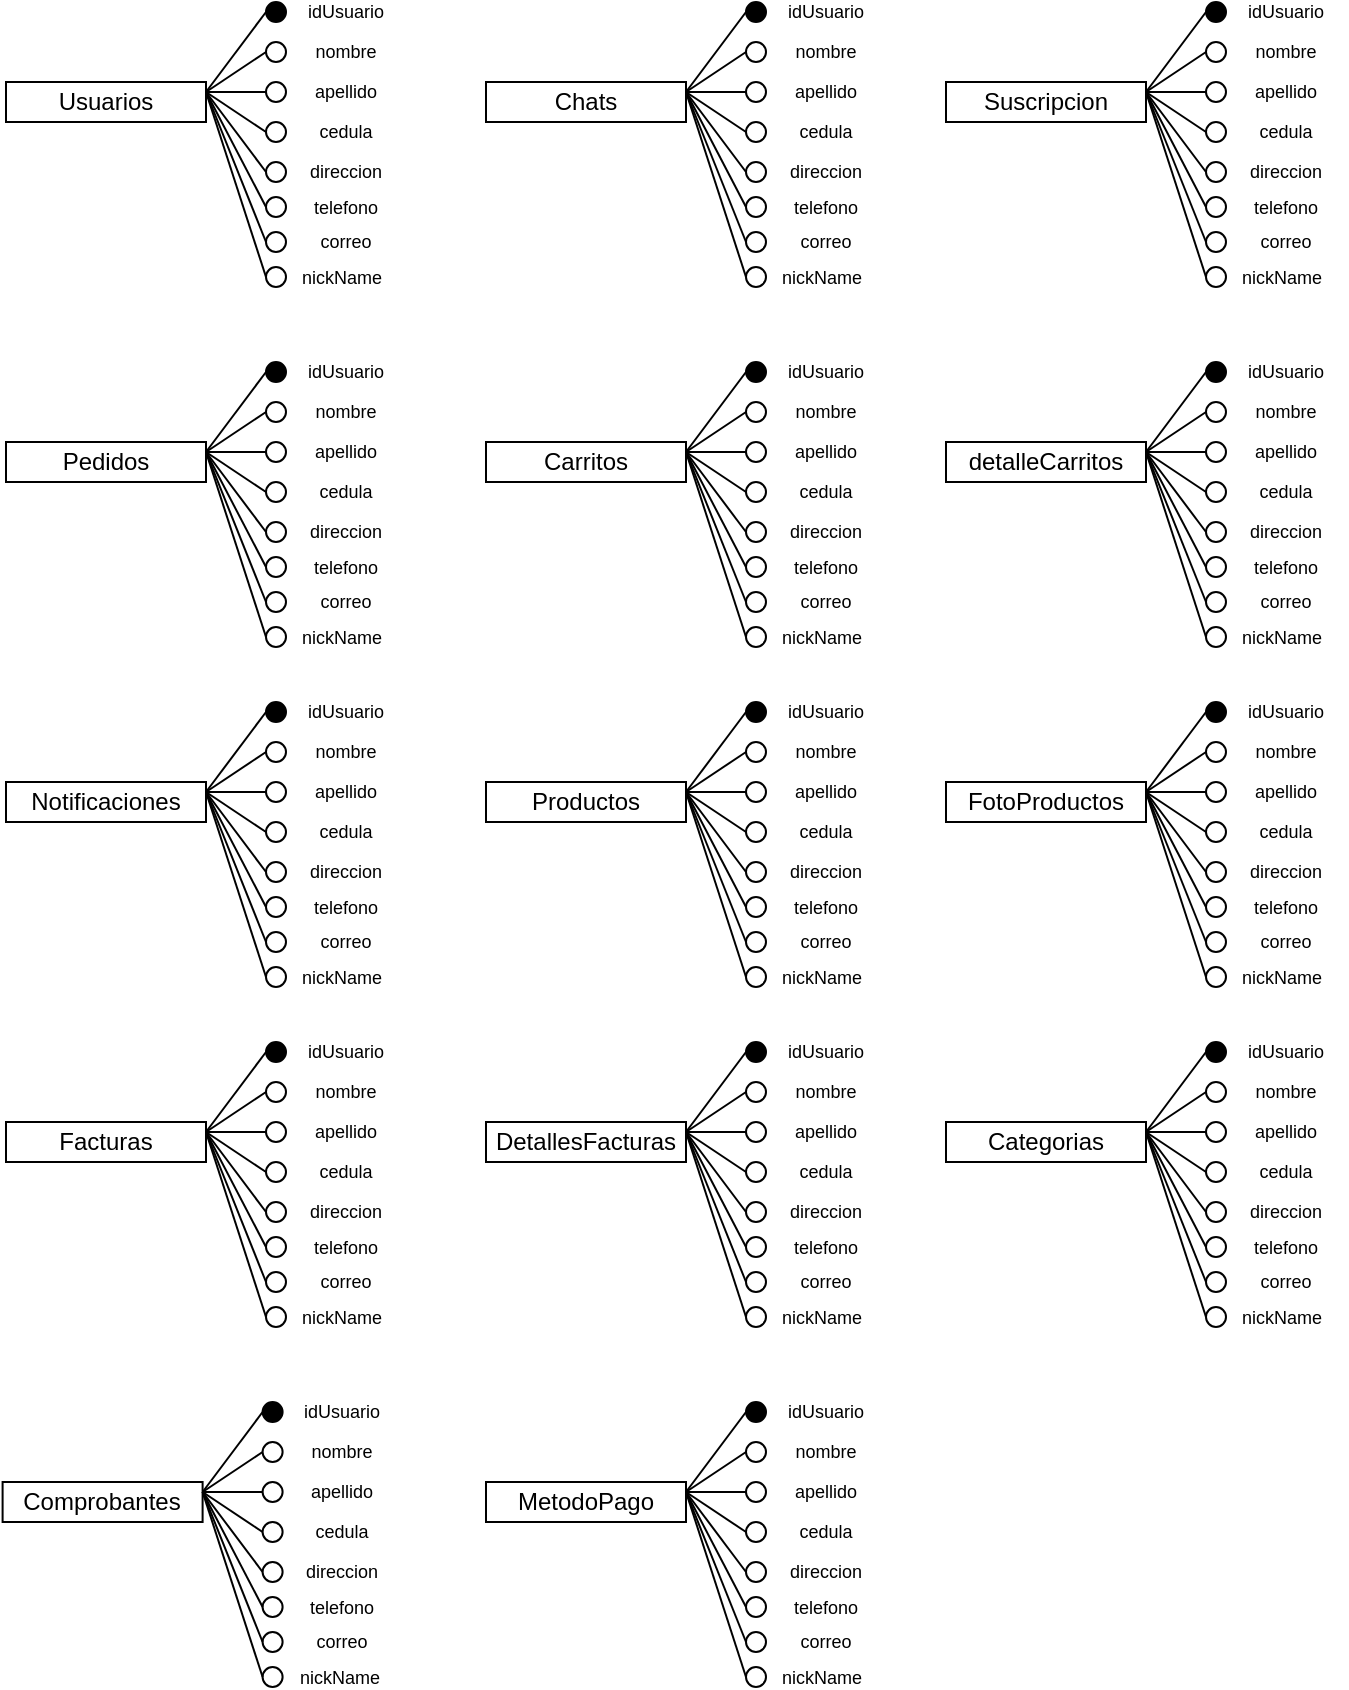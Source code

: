 <mxfile>
    <diagram id="cl9pHFJJxzllaQqiW4cm" name="Página-1">
        <mxGraphModel dx="1003" dy="537" grid="1" gridSize="10" guides="1" tooltips="1" connect="1" arrows="1" fold="1" page="1" pageScale="1" pageWidth="827" pageHeight="1169" math="0" shadow="0">
            <root>
                <mxCell id="0"/>
                <mxCell id="1" parent="0"/>
                <mxCell id="7" value="Usuarios" style="whiteSpace=wrap;html=1;align=center;fillStyle=auto;strokeColor=#000000;fillColor=none;gradientColor=none;gradientDirection=south;" vertex="1" parent="1">
                    <mxGeometry x="40" y="80" width="100" height="20" as="geometry"/>
                </mxCell>
                <mxCell id="35" style="edgeStyle=none;html=1;exitX=0;exitY=1;exitDx=0;exitDy=0;strokeColor=#000000;fontSize=9;" edge="1" parent="1" source="13">
                    <mxGeometry relative="1" as="geometry">
                        <mxPoint x="171.333" y="48.667" as="targetPoint"/>
                    </mxGeometry>
                </mxCell>
                <mxCell id="13" value="" style="ellipse;whiteSpace=wrap;html=1;aspect=fixed;fillStyle=auto;gradientDirection=south;strokeColor=#000000;fillColor=#000000;" vertex="1" parent="1">
                    <mxGeometry x="170" y="40" width="10" height="10" as="geometry"/>
                </mxCell>
                <mxCell id="17" value="" style="endArrow=none;html=1;rounded=0;exitX=1;exitY=0.25;exitDx=0;exitDy=0;entryX=0;entryY=0.5;entryDx=0;entryDy=0;strokeColor=#000000;" edge="1" parent="1" source="7" target="13">
                    <mxGeometry relative="1" as="geometry">
                        <mxPoint x="60" y="60" as="sourcePoint"/>
                        <mxPoint x="220" y="60" as="targetPoint"/>
                    </mxGeometry>
                </mxCell>
                <mxCell id="18" value="" style="ellipse;whiteSpace=wrap;html=1;aspect=fixed;fillStyle=auto;gradientDirection=south;strokeColor=#000000;fillColor=none;" vertex="1" parent="1">
                    <mxGeometry x="170" y="60" width="10" height="10" as="geometry"/>
                </mxCell>
                <mxCell id="19" value="" style="endArrow=none;html=1;rounded=0;exitX=1;exitY=0.25;exitDx=0;exitDy=0;entryX=0;entryY=0.5;entryDx=0;entryDy=0;strokeColor=#000000;" edge="1" parent="1" target="18" source="7">
                    <mxGeometry relative="1" as="geometry">
                        <mxPoint x="140.0" y="112.34" as="sourcePoint"/>
                        <mxPoint x="218.3" y="90" as="targetPoint"/>
                    </mxGeometry>
                </mxCell>
                <mxCell id="20" value="" style="ellipse;whiteSpace=wrap;html=1;aspect=fixed;fillStyle=auto;gradientDirection=south;strokeColor=#000000;fillColor=none;" vertex="1" parent="1">
                    <mxGeometry x="170" y="80" width="10" height="10" as="geometry"/>
                </mxCell>
                <mxCell id="21" value="" style="endArrow=none;html=1;rounded=0;exitX=1;exitY=0.25;exitDx=0;exitDy=0;entryX=0;entryY=0.5;entryDx=0;entryDy=0;strokeColor=#000000;" edge="1" parent="1" target="20" source="7">
                    <mxGeometry relative="1" as="geometry">
                        <mxPoint x="140.0" y="142.34" as="sourcePoint"/>
                        <mxPoint x="218.3" y="120" as="targetPoint"/>
                    </mxGeometry>
                </mxCell>
                <mxCell id="22" value="" style="ellipse;whiteSpace=wrap;html=1;aspect=fixed;fillStyle=auto;gradientDirection=south;strokeColor=#000000;fillColor=none;" vertex="1" parent="1">
                    <mxGeometry x="170" y="100" width="10" height="10" as="geometry"/>
                </mxCell>
                <mxCell id="23" value="" style="endArrow=none;html=1;rounded=0;exitX=1;exitY=0.25;exitDx=0;exitDy=0;entryX=0;entryY=0.5;entryDx=0;entryDy=0;strokeColor=#000000;" edge="1" parent="1" target="22" source="7">
                    <mxGeometry relative="1" as="geometry">
                        <mxPoint x="140.0" y="172.34" as="sourcePoint"/>
                        <mxPoint x="218.3" y="150" as="targetPoint"/>
                    </mxGeometry>
                </mxCell>
                <mxCell id="24" value="" style="ellipse;whiteSpace=wrap;html=1;aspect=fixed;fillStyle=auto;gradientDirection=south;strokeColor=#000000;fillColor=none;" vertex="1" parent="1">
                    <mxGeometry x="170" y="120" width="10" height="10" as="geometry"/>
                </mxCell>
                <mxCell id="25" value="" style="endArrow=none;html=1;rounded=0;exitX=1;exitY=0.25;exitDx=0;exitDy=0;entryX=0;entryY=0.5;entryDx=0;entryDy=0;strokeColor=#000000;" edge="1" parent="1" target="24" source="7">
                    <mxGeometry relative="1" as="geometry">
                        <mxPoint x="140.0" y="202.34" as="sourcePoint"/>
                        <mxPoint x="218.3" y="180" as="targetPoint"/>
                    </mxGeometry>
                </mxCell>
                <mxCell id="34" value="idUsuario" style="text;html=1;strokeColor=none;fillColor=none;align=center;verticalAlign=middle;whiteSpace=wrap;rounded=0;fillStyle=auto;strokeWidth=1;fontSize=9;container=0;movable=1;resizable=1;rotatable=1;deletable=1;editable=1;connectable=1;" vertex="1" parent="1">
                    <mxGeometry x="180" y="40" width="60" height="10" as="geometry"/>
                </mxCell>
                <mxCell id="37" value="nombre" style="text;html=1;strokeColor=none;fillColor=none;align=center;verticalAlign=middle;whiteSpace=wrap;rounded=0;fillStyle=auto;strokeWidth=1;fontSize=9;" vertex="1" parent="1">
                    <mxGeometry x="180" y="60" width="60" height="10" as="geometry"/>
                </mxCell>
                <mxCell id="38" value="apellido" style="text;html=1;strokeColor=none;fillColor=none;align=center;verticalAlign=middle;whiteSpace=wrap;rounded=0;fillStyle=auto;strokeWidth=1;fontSize=9;" vertex="1" parent="1">
                    <mxGeometry x="180" y="80" width="60" height="10" as="geometry"/>
                </mxCell>
                <mxCell id="39" value="cedula" style="text;html=1;strokeColor=none;fillColor=none;align=center;verticalAlign=middle;whiteSpace=wrap;rounded=0;fillStyle=auto;strokeWidth=1;fontSize=9;" vertex="1" parent="1">
                    <mxGeometry x="180" y="100" width="60" height="10" as="geometry"/>
                </mxCell>
                <mxCell id="40" value="direccion" style="text;html=1;strokeColor=none;fillColor=none;align=center;verticalAlign=middle;whiteSpace=wrap;rounded=0;fillStyle=auto;strokeWidth=1;fontSize=9;" vertex="1" parent="1">
                    <mxGeometry x="180" y="120" width="60" height="10" as="geometry"/>
                </mxCell>
                <mxCell id="41" value="" style="ellipse;whiteSpace=wrap;html=1;aspect=fixed;fillStyle=auto;gradientDirection=south;strokeColor=#000000;fillColor=none;" vertex="1" parent="1">
                    <mxGeometry x="170" y="137.5" width="10" height="10" as="geometry"/>
                </mxCell>
                <mxCell id="42" value="" style="endArrow=none;html=1;rounded=0;exitX=1;exitY=0.25;exitDx=0;exitDy=0;entryX=0;entryY=0.5;entryDx=0;entryDy=0;strokeColor=#000000;" edge="1" parent="1" target="41" source="7">
                    <mxGeometry relative="1" as="geometry">
                        <mxPoint x="140" y="102.5" as="sourcePoint"/>
                        <mxPoint x="218.3" y="197.5" as="targetPoint"/>
                    </mxGeometry>
                </mxCell>
                <mxCell id="43" value="telefono" style="text;html=1;strokeColor=none;fillColor=none;align=center;verticalAlign=middle;whiteSpace=wrap;rounded=0;fillStyle=auto;strokeWidth=1;fontSize=9;" vertex="1" parent="1">
                    <mxGeometry x="180" y="137.5" width="60" height="10" as="geometry"/>
                </mxCell>
                <mxCell id="44" value="" style="ellipse;whiteSpace=wrap;html=1;aspect=fixed;fillStyle=auto;gradientDirection=south;strokeColor=#000000;fillColor=none;" vertex="1" parent="1">
                    <mxGeometry x="170" y="155" width="10" height="10" as="geometry"/>
                </mxCell>
                <mxCell id="45" value="" style="endArrow=none;html=1;rounded=0;exitX=1;exitY=0.25;exitDx=0;exitDy=0;entryX=0;entryY=0.5;entryDx=0;entryDy=0;strokeColor=#000000;" edge="1" parent="1" target="44" source="7">
                    <mxGeometry relative="1" as="geometry">
                        <mxPoint x="140" y="120" as="sourcePoint"/>
                        <mxPoint x="218.3" y="215" as="targetPoint"/>
                    </mxGeometry>
                </mxCell>
                <mxCell id="46" value="correo" style="text;html=1;strokeColor=none;fillColor=none;align=center;verticalAlign=middle;whiteSpace=wrap;rounded=0;fillStyle=auto;strokeWidth=1;fontSize=9;" vertex="1" parent="1">
                    <mxGeometry x="180" y="155" width="60" height="10" as="geometry"/>
                </mxCell>
                <mxCell id="47" value="" style="ellipse;whiteSpace=wrap;html=1;aspect=fixed;fillStyle=auto;gradientDirection=south;strokeColor=#000000;fillColor=none;" vertex="1" parent="1">
                    <mxGeometry x="170" y="172.5" width="10" height="10" as="geometry"/>
                </mxCell>
                <mxCell id="48" value="" style="endArrow=none;html=1;rounded=0;exitX=1;exitY=0.25;exitDx=0;exitDy=0;entryX=0;entryY=0.5;entryDx=0;entryDy=0;strokeColor=#000000;" edge="1" parent="1" target="47" source="7">
                    <mxGeometry relative="1" as="geometry">
                        <mxPoint x="140" y="137.5" as="sourcePoint"/>
                        <mxPoint x="218.3" y="232.5" as="targetPoint"/>
                    </mxGeometry>
                </mxCell>
                <mxCell id="49" value="nickName" style="text;html=1;strokeColor=none;fillColor=none;align=center;verticalAlign=middle;whiteSpace=wrap;rounded=0;fillStyle=auto;strokeWidth=1;fontSize=9;" vertex="1" parent="1">
                    <mxGeometry x="178.3" y="172.5" width="60" height="10" as="geometry"/>
                </mxCell>
                <mxCell id="51" value="Chats" style="whiteSpace=wrap;html=1;align=center;fillStyle=auto;strokeColor=#000000;fillColor=none;gradientColor=none;gradientDirection=south;" vertex="1" parent="1">
                    <mxGeometry x="280" y="80" width="100" height="20" as="geometry"/>
                </mxCell>
                <mxCell id="52" style="edgeStyle=none;html=1;exitX=0;exitY=1;exitDx=0;exitDy=0;strokeColor=#000000;fontSize=9;" edge="1" parent="1" source="53">
                    <mxGeometry relative="1" as="geometry">
                        <mxPoint x="411.333" y="48.667" as="targetPoint"/>
                    </mxGeometry>
                </mxCell>
                <mxCell id="53" value="" style="ellipse;whiteSpace=wrap;html=1;aspect=fixed;fillStyle=auto;gradientDirection=south;strokeColor=#000000;fillColor=#000000;" vertex="1" parent="1">
                    <mxGeometry x="410" y="40" width="10" height="10" as="geometry"/>
                </mxCell>
                <mxCell id="54" value="" style="endArrow=none;html=1;rounded=0;exitX=1;exitY=0.25;exitDx=0;exitDy=0;entryX=0;entryY=0.5;entryDx=0;entryDy=0;strokeColor=#000000;" edge="1" parent="1" source="51" target="53">
                    <mxGeometry relative="1" as="geometry">
                        <mxPoint x="300" y="60" as="sourcePoint"/>
                        <mxPoint x="460" y="60" as="targetPoint"/>
                    </mxGeometry>
                </mxCell>
                <mxCell id="55" value="" style="ellipse;whiteSpace=wrap;html=1;aspect=fixed;fillStyle=auto;gradientDirection=south;strokeColor=#000000;fillColor=none;" vertex="1" parent="1">
                    <mxGeometry x="410" y="60" width="10" height="10" as="geometry"/>
                </mxCell>
                <mxCell id="56" value="" style="endArrow=none;html=1;rounded=0;exitX=1;exitY=0.25;exitDx=0;exitDy=0;entryX=0;entryY=0.5;entryDx=0;entryDy=0;strokeColor=#000000;" edge="1" parent="1" source="51" target="55">
                    <mxGeometry relative="1" as="geometry">
                        <mxPoint x="380" y="112.34" as="sourcePoint"/>
                        <mxPoint x="458.3" y="90" as="targetPoint"/>
                    </mxGeometry>
                </mxCell>
                <mxCell id="57" value="" style="ellipse;whiteSpace=wrap;html=1;aspect=fixed;fillStyle=auto;gradientDirection=south;strokeColor=#000000;fillColor=none;" vertex="1" parent="1">
                    <mxGeometry x="410" y="80" width="10" height="10" as="geometry"/>
                </mxCell>
                <mxCell id="58" value="" style="endArrow=none;html=1;rounded=0;exitX=1;exitY=0.25;exitDx=0;exitDy=0;entryX=0;entryY=0.5;entryDx=0;entryDy=0;strokeColor=#000000;" edge="1" parent="1" source="51" target="57">
                    <mxGeometry relative="1" as="geometry">
                        <mxPoint x="380" y="142.34" as="sourcePoint"/>
                        <mxPoint x="458.3" y="120" as="targetPoint"/>
                    </mxGeometry>
                </mxCell>
                <mxCell id="59" value="" style="ellipse;whiteSpace=wrap;html=1;aspect=fixed;fillStyle=auto;gradientDirection=south;strokeColor=#000000;fillColor=none;" vertex="1" parent="1">
                    <mxGeometry x="410" y="100" width="10" height="10" as="geometry"/>
                </mxCell>
                <mxCell id="60" value="" style="endArrow=none;html=1;rounded=0;exitX=1;exitY=0.25;exitDx=0;exitDy=0;entryX=0;entryY=0.5;entryDx=0;entryDy=0;strokeColor=#000000;" edge="1" parent="1" source="51" target="59">
                    <mxGeometry relative="1" as="geometry">
                        <mxPoint x="380" y="172.34" as="sourcePoint"/>
                        <mxPoint x="458.3" y="150" as="targetPoint"/>
                    </mxGeometry>
                </mxCell>
                <mxCell id="61" value="" style="ellipse;whiteSpace=wrap;html=1;aspect=fixed;fillStyle=auto;gradientDirection=south;strokeColor=#000000;fillColor=none;" vertex="1" parent="1">
                    <mxGeometry x="410" y="120" width="10" height="10" as="geometry"/>
                </mxCell>
                <mxCell id="62" value="" style="endArrow=none;html=1;rounded=0;exitX=1;exitY=0.25;exitDx=0;exitDy=0;entryX=0;entryY=0.5;entryDx=0;entryDy=0;strokeColor=#000000;" edge="1" parent="1" source="51" target="61">
                    <mxGeometry relative="1" as="geometry">
                        <mxPoint x="380" y="202.34" as="sourcePoint"/>
                        <mxPoint x="458.3" y="180" as="targetPoint"/>
                    </mxGeometry>
                </mxCell>
                <mxCell id="63" value="idUsuario" style="text;html=1;strokeColor=none;fillColor=none;align=center;verticalAlign=middle;whiteSpace=wrap;rounded=0;fillStyle=auto;strokeWidth=1;fontSize=9;container=0;movable=1;resizable=1;rotatable=1;deletable=1;editable=1;connectable=1;" vertex="1" parent="1">
                    <mxGeometry x="420" y="40" width="60" height="10" as="geometry"/>
                </mxCell>
                <mxCell id="64" value="nombre" style="text;html=1;strokeColor=none;fillColor=none;align=center;verticalAlign=middle;whiteSpace=wrap;rounded=0;fillStyle=auto;strokeWidth=1;fontSize=9;" vertex="1" parent="1">
                    <mxGeometry x="420" y="60" width="60" height="10" as="geometry"/>
                </mxCell>
                <mxCell id="65" value="apellido" style="text;html=1;strokeColor=none;fillColor=none;align=center;verticalAlign=middle;whiteSpace=wrap;rounded=0;fillStyle=auto;strokeWidth=1;fontSize=9;" vertex="1" parent="1">
                    <mxGeometry x="420" y="80" width="60" height="10" as="geometry"/>
                </mxCell>
                <mxCell id="66" value="cedula" style="text;html=1;strokeColor=none;fillColor=none;align=center;verticalAlign=middle;whiteSpace=wrap;rounded=0;fillStyle=auto;strokeWidth=1;fontSize=9;" vertex="1" parent="1">
                    <mxGeometry x="420" y="100" width="60" height="10" as="geometry"/>
                </mxCell>
                <mxCell id="67" value="direccion" style="text;html=1;strokeColor=none;fillColor=none;align=center;verticalAlign=middle;whiteSpace=wrap;rounded=0;fillStyle=auto;strokeWidth=1;fontSize=9;" vertex="1" parent="1">
                    <mxGeometry x="420" y="120" width="60" height="10" as="geometry"/>
                </mxCell>
                <mxCell id="68" value="" style="ellipse;whiteSpace=wrap;html=1;aspect=fixed;fillStyle=auto;gradientDirection=south;strokeColor=#000000;fillColor=none;" vertex="1" parent="1">
                    <mxGeometry x="410" y="137.5" width="10" height="10" as="geometry"/>
                </mxCell>
                <mxCell id="69" value="" style="endArrow=none;html=1;rounded=0;exitX=1;exitY=0.25;exitDx=0;exitDy=0;entryX=0;entryY=0.5;entryDx=0;entryDy=0;strokeColor=#000000;" edge="1" parent="1" source="51" target="68">
                    <mxGeometry relative="1" as="geometry">
                        <mxPoint x="380" y="102.5" as="sourcePoint"/>
                        <mxPoint x="458.3" y="197.5" as="targetPoint"/>
                    </mxGeometry>
                </mxCell>
                <mxCell id="70" value="telefono" style="text;html=1;strokeColor=none;fillColor=none;align=center;verticalAlign=middle;whiteSpace=wrap;rounded=0;fillStyle=auto;strokeWidth=1;fontSize=9;" vertex="1" parent="1">
                    <mxGeometry x="420" y="137.5" width="60" height="10" as="geometry"/>
                </mxCell>
                <mxCell id="71" value="" style="ellipse;whiteSpace=wrap;html=1;aspect=fixed;fillStyle=auto;gradientDirection=south;strokeColor=#000000;fillColor=none;" vertex="1" parent="1">
                    <mxGeometry x="410" y="155" width="10" height="10" as="geometry"/>
                </mxCell>
                <mxCell id="72" value="" style="endArrow=none;html=1;rounded=0;exitX=1;exitY=0.25;exitDx=0;exitDy=0;entryX=0;entryY=0.5;entryDx=0;entryDy=0;strokeColor=#000000;" edge="1" parent="1" source="51" target="71">
                    <mxGeometry relative="1" as="geometry">
                        <mxPoint x="380" y="120" as="sourcePoint"/>
                        <mxPoint x="458.3" y="215" as="targetPoint"/>
                    </mxGeometry>
                </mxCell>
                <mxCell id="73" value="correo" style="text;html=1;strokeColor=none;fillColor=none;align=center;verticalAlign=middle;whiteSpace=wrap;rounded=0;fillStyle=auto;strokeWidth=1;fontSize=9;" vertex="1" parent="1">
                    <mxGeometry x="420" y="155" width="60" height="10" as="geometry"/>
                </mxCell>
                <mxCell id="74" value="" style="ellipse;whiteSpace=wrap;html=1;aspect=fixed;fillStyle=auto;gradientDirection=south;strokeColor=#000000;fillColor=none;" vertex="1" parent="1">
                    <mxGeometry x="410" y="172.5" width="10" height="10" as="geometry"/>
                </mxCell>
                <mxCell id="75" value="" style="endArrow=none;html=1;rounded=0;exitX=1;exitY=0.25;exitDx=0;exitDy=0;entryX=0;entryY=0.5;entryDx=0;entryDy=0;strokeColor=#000000;" edge="1" parent="1" source="51" target="74">
                    <mxGeometry relative="1" as="geometry">
                        <mxPoint x="380" y="137.5" as="sourcePoint"/>
                        <mxPoint x="458.3" y="232.5" as="targetPoint"/>
                    </mxGeometry>
                </mxCell>
                <mxCell id="76" value="nickName" style="text;html=1;strokeColor=none;fillColor=none;align=center;verticalAlign=middle;whiteSpace=wrap;rounded=0;fillStyle=auto;strokeWidth=1;fontSize=9;" vertex="1" parent="1">
                    <mxGeometry x="418.3" y="172.5" width="60" height="10" as="geometry"/>
                </mxCell>
                <mxCell id="77" value="Suscripcion" style="whiteSpace=wrap;html=1;align=center;fillStyle=auto;strokeColor=#000000;fillColor=none;gradientColor=none;gradientDirection=south;" vertex="1" parent="1">
                    <mxGeometry x="510" y="80" width="100" height="20" as="geometry"/>
                </mxCell>
                <mxCell id="78" style="edgeStyle=none;html=1;exitX=0;exitY=1;exitDx=0;exitDy=0;strokeColor=#000000;fontSize=9;" edge="1" parent="1" source="79">
                    <mxGeometry relative="1" as="geometry">
                        <mxPoint x="641.333" y="48.667" as="targetPoint"/>
                    </mxGeometry>
                </mxCell>
                <mxCell id="79" value="" style="ellipse;whiteSpace=wrap;html=1;aspect=fixed;fillStyle=auto;gradientDirection=south;strokeColor=#000000;fillColor=#000000;" vertex="1" parent="1">
                    <mxGeometry x="640" y="40" width="10" height="10" as="geometry"/>
                </mxCell>
                <mxCell id="80" value="" style="endArrow=none;html=1;rounded=0;exitX=1;exitY=0.25;exitDx=0;exitDy=0;entryX=0;entryY=0.5;entryDx=0;entryDy=0;strokeColor=#000000;" edge="1" parent="1" source="77" target="79">
                    <mxGeometry relative="1" as="geometry">
                        <mxPoint x="530" y="60" as="sourcePoint"/>
                        <mxPoint x="690" y="60" as="targetPoint"/>
                    </mxGeometry>
                </mxCell>
                <mxCell id="81" value="" style="ellipse;whiteSpace=wrap;html=1;aspect=fixed;fillStyle=auto;gradientDirection=south;strokeColor=#000000;fillColor=none;" vertex="1" parent="1">
                    <mxGeometry x="640" y="60" width="10" height="10" as="geometry"/>
                </mxCell>
                <mxCell id="82" value="" style="endArrow=none;html=1;rounded=0;exitX=1;exitY=0.25;exitDx=0;exitDy=0;entryX=0;entryY=0.5;entryDx=0;entryDy=0;strokeColor=#000000;" edge="1" parent="1" source="77" target="81">
                    <mxGeometry relative="1" as="geometry">
                        <mxPoint x="610" y="112.34" as="sourcePoint"/>
                        <mxPoint x="688.3" y="90" as="targetPoint"/>
                    </mxGeometry>
                </mxCell>
                <mxCell id="83" value="" style="ellipse;whiteSpace=wrap;html=1;aspect=fixed;fillStyle=auto;gradientDirection=south;strokeColor=#000000;fillColor=none;" vertex="1" parent="1">
                    <mxGeometry x="640" y="80" width="10" height="10" as="geometry"/>
                </mxCell>
                <mxCell id="84" value="" style="endArrow=none;html=1;rounded=0;exitX=1;exitY=0.25;exitDx=0;exitDy=0;entryX=0;entryY=0.5;entryDx=0;entryDy=0;strokeColor=#000000;" edge="1" parent="1" source="77" target="83">
                    <mxGeometry relative="1" as="geometry">
                        <mxPoint x="610" y="142.34" as="sourcePoint"/>
                        <mxPoint x="688.3" y="120" as="targetPoint"/>
                    </mxGeometry>
                </mxCell>
                <mxCell id="85" value="" style="ellipse;whiteSpace=wrap;html=1;aspect=fixed;fillStyle=auto;gradientDirection=south;strokeColor=#000000;fillColor=none;" vertex="1" parent="1">
                    <mxGeometry x="640" y="100" width="10" height="10" as="geometry"/>
                </mxCell>
                <mxCell id="86" value="" style="endArrow=none;html=1;rounded=0;exitX=1;exitY=0.25;exitDx=0;exitDy=0;entryX=0;entryY=0.5;entryDx=0;entryDy=0;strokeColor=#000000;" edge="1" parent="1" source="77" target="85">
                    <mxGeometry relative="1" as="geometry">
                        <mxPoint x="610" y="172.34" as="sourcePoint"/>
                        <mxPoint x="688.3" y="150" as="targetPoint"/>
                    </mxGeometry>
                </mxCell>
                <mxCell id="87" value="" style="ellipse;whiteSpace=wrap;html=1;aspect=fixed;fillStyle=auto;gradientDirection=south;strokeColor=#000000;fillColor=none;" vertex="1" parent="1">
                    <mxGeometry x="640" y="120" width="10" height="10" as="geometry"/>
                </mxCell>
                <mxCell id="88" value="" style="endArrow=none;html=1;rounded=0;exitX=1;exitY=0.25;exitDx=0;exitDy=0;entryX=0;entryY=0.5;entryDx=0;entryDy=0;strokeColor=#000000;" edge="1" parent="1" source="77" target="87">
                    <mxGeometry relative="1" as="geometry">
                        <mxPoint x="610" y="202.34" as="sourcePoint"/>
                        <mxPoint x="688.3" y="180" as="targetPoint"/>
                    </mxGeometry>
                </mxCell>
                <mxCell id="89" value="idUsuario" style="text;html=1;strokeColor=none;fillColor=none;align=center;verticalAlign=middle;whiteSpace=wrap;rounded=0;fillStyle=auto;strokeWidth=1;fontSize=9;container=0;movable=1;resizable=1;rotatable=1;deletable=1;editable=1;connectable=1;" vertex="1" parent="1">
                    <mxGeometry x="650" y="40" width="60" height="10" as="geometry"/>
                </mxCell>
                <mxCell id="90" value="nombre" style="text;html=1;strokeColor=none;fillColor=none;align=center;verticalAlign=middle;whiteSpace=wrap;rounded=0;fillStyle=auto;strokeWidth=1;fontSize=9;" vertex="1" parent="1">
                    <mxGeometry x="650" y="60" width="60" height="10" as="geometry"/>
                </mxCell>
                <mxCell id="91" value="apellido" style="text;html=1;strokeColor=none;fillColor=none;align=center;verticalAlign=middle;whiteSpace=wrap;rounded=0;fillStyle=auto;strokeWidth=1;fontSize=9;" vertex="1" parent="1">
                    <mxGeometry x="650" y="80" width="60" height="10" as="geometry"/>
                </mxCell>
                <mxCell id="92" value="cedula" style="text;html=1;strokeColor=none;fillColor=none;align=center;verticalAlign=middle;whiteSpace=wrap;rounded=0;fillStyle=auto;strokeWidth=1;fontSize=9;" vertex="1" parent="1">
                    <mxGeometry x="650" y="100" width="60" height="10" as="geometry"/>
                </mxCell>
                <mxCell id="93" value="direccion" style="text;html=1;strokeColor=none;fillColor=none;align=center;verticalAlign=middle;whiteSpace=wrap;rounded=0;fillStyle=auto;strokeWidth=1;fontSize=9;" vertex="1" parent="1">
                    <mxGeometry x="650" y="120" width="60" height="10" as="geometry"/>
                </mxCell>
                <mxCell id="94" value="" style="ellipse;whiteSpace=wrap;html=1;aspect=fixed;fillStyle=auto;gradientDirection=south;strokeColor=#000000;fillColor=none;" vertex="1" parent="1">
                    <mxGeometry x="640" y="137.5" width="10" height="10" as="geometry"/>
                </mxCell>
                <mxCell id="95" value="" style="endArrow=none;html=1;rounded=0;exitX=1;exitY=0.25;exitDx=0;exitDy=0;entryX=0;entryY=0.5;entryDx=0;entryDy=0;strokeColor=#000000;" edge="1" parent="1" source="77" target="94">
                    <mxGeometry relative="1" as="geometry">
                        <mxPoint x="610" y="102.5" as="sourcePoint"/>
                        <mxPoint x="688.3" y="197.5" as="targetPoint"/>
                    </mxGeometry>
                </mxCell>
                <mxCell id="96" value="telefono" style="text;html=1;strokeColor=none;fillColor=none;align=center;verticalAlign=middle;whiteSpace=wrap;rounded=0;fillStyle=auto;strokeWidth=1;fontSize=9;" vertex="1" parent="1">
                    <mxGeometry x="650" y="137.5" width="60" height="10" as="geometry"/>
                </mxCell>
                <mxCell id="97" value="" style="ellipse;whiteSpace=wrap;html=1;aspect=fixed;fillStyle=auto;gradientDirection=south;strokeColor=#000000;fillColor=none;" vertex="1" parent="1">
                    <mxGeometry x="640" y="155" width="10" height="10" as="geometry"/>
                </mxCell>
                <mxCell id="98" value="" style="endArrow=none;html=1;rounded=0;exitX=1;exitY=0.25;exitDx=0;exitDy=0;entryX=0;entryY=0.5;entryDx=0;entryDy=0;strokeColor=#000000;" edge="1" parent="1" source="77" target="97">
                    <mxGeometry relative="1" as="geometry">
                        <mxPoint x="610" y="120" as="sourcePoint"/>
                        <mxPoint x="688.3" y="215" as="targetPoint"/>
                    </mxGeometry>
                </mxCell>
                <mxCell id="99" value="correo" style="text;html=1;strokeColor=none;fillColor=none;align=center;verticalAlign=middle;whiteSpace=wrap;rounded=0;fillStyle=auto;strokeWidth=1;fontSize=9;" vertex="1" parent="1">
                    <mxGeometry x="650" y="155" width="60" height="10" as="geometry"/>
                </mxCell>
                <mxCell id="100" value="" style="ellipse;whiteSpace=wrap;html=1;aspect=fixed;fillStyle=auto;gradientDirection=south;strokeColor=#000000;fillColor=none;" vertex="1" parent="1">
                    <mxGeometry x="640" y="172.5" width="10" height="10" as="geometry"/>
                </mxCell>
                <mxCell id="101" value="" style="endArrow=none;html=1;rounded=0;exitX=1;exitY=0.25;exitDx=0;exitDy=0;entryX=0;entryY=0.5;entryDx=0;entryDy=0;strokeColor=#000000;" edge="1" parent="1" source="77" target="100">
                    <mxGeometry relative="1" as="geometry">
                        <mxPoint x="610" y="137.5" as="sourcePoint"/>
                        <mxPoint x="688.3" y="232.5" as="targetPoint"/>
                    </mxGeometry>
                </mxCell>
                <mxCell id="102" value="nickName" style="text;html=1;strokeColor=none;fillColor=none;align=center;verticalAlign=middle;whiteSpace=wrap;rounded=0;fillStyle=auto;strokeWidth=1;fontSize=9;" vertex="1" parent="1">
                    <mxGeometry x="648.3" y="172.5" width="60" height="10" as="geometry"/>
                </mxCell>
                <mxCell id="103" value="Carritos" style="whiteSpace=wrap;html=1;align=center;fillStyle=auto;strokeColor=#000000;fillColor=none;gradientColor=none;gradientDirection=south;" vertex="1" parent="1">
                    <mxGeometry x="280" y="260" width="100" height="20" as="geometry"/>
                </mxCell>
                <mxCell id="104" style="edgeStyle=none;html=1;exitX=0;exitY=1;exitDx=0;exitDy=0;strokeColor=#000000;fontSize=9;" edge="1" parent="1" source="105">
                    <mxGeometry relative="1" as="geometry">
                        <mxPoint x="411.333" y="228.667" as="targetPoint"/>
                    </mxGeometry>
                </mxCell>
                <mxCell id="105" value="" style="ellipse;whiteSpace=wrap;html=1;aspect=fixed;fillStyle=auto;gradientDirection=south;strokeColor=#000000;fillColor=#000000;" vertex="1" parent="1">
                    <mxGeometry x="410" y="220" width="10" height="10" as="geometry"/>
                </mxCell>
                <mxCell id="106" value="" style="endArrow=none;html=1;rounded=0;exitX=1;exitY=0.25;exitDx=0;exitDy=0;entryX=0;entryY=0.5;entryDx=0;entryDy=0;strokeColor=#000000;" edge="1" parent="1" source="103" target="105">
                    <mxGeometry relative="1" as="geometry">
                        <mxPoint x="300" y="240" as="sourcePoint"/>
                        <mxPoint x="460" y="240" as="targetPoint"/>
                    </mxGeometry>
                </mxCell>
                <mxCell id="107" value="" style="ellipse;whiteSpace=wrap;html=1;aspect=fixed;fillStyle=auto;gradientDirection=south;strokeColor=#000000;fillColor=none;" vertex="1" parent="1">
                    <mxGeometry x="410" y="240" width="10" height="10" as="geometry"/>
                </mxCell>
                <mxCell id="108" value="" style="endArrow=none;html=1;rounded=0;exitX=1;exitY=0.25;exitDx=0;exitDy=0;entryX=0;entryY=0.5;entryDx=0;entryDy=0;strokeColor=#000000;" edge="1" parent="1" source="103" target="107">
                    <mxGeometry relative="1" as="geometry">
                        <mxPoint x="380" y="292.34" as="sourcePoint"/>
                        <mxPoint x="458.3" y="270" as="targetPoint"/>
                    </mxGeometry>
                </mxCell>
                <mxCell id="109" value="" style="ellipse;whiteSpace=wrap;html=1;aspect=fixed;fillStyle=auto;gradientDirection=south;strokeColor=#000000;fillColor=none;" vertex="1" parent="1">
                    <mxGeometry x="410" y="260" width="10" height="10" as="geometry"/>
                </mxCell>
                <mxCell id="110" value="" style="endArrow=none;html=1;rounded=0;exitX=1;exitY=0.25;exitDx=0;exitDy=0;entryX=0;entryY=0.5;entryDx=0;entryDy=0;strokeColor=#000000;" edge="1" parent="1" source="103" target="109">
                    <mxGeometry relative="1" as="geometry">
                        <mxPoint x="380" y="322.34" as="sourcePoint"/>
                        <mxPoint x="458.3" y="300" as="targetPoint"/>
                    </mxGeometry>
                </mxCell>
                <mxCell id="111" value="" style="ellipse;whiteSpace=wrap;html=1;aspect=fixed;fillStyle=auto;gradientDirection=south;strokeColor=#000000;fillColor=none;" vertex="1" parent="1">
                    <mxGeometry x="410" y="280" width="10" height="10" as="geometry"/>
                </mxCell>
                <mxCell id="112" value="" style="endArrow=none;html=1;rounded=0;exitX=1;exitY=0.25;exitDx=0;exitDy=0;entryX=0;entryY=0.5;entryDx=0;entryDy=0;strokeColor=#000000;" edge="1" parent="1" source="103" target="111">
                    <mxGeometry relative="1" as="geometry">
                        <mxPoint x="380" y="352.34" as="sourcePoint"/>
                        <mxPoint x="458.3" y="330" as="targetPoint"/>
                    </mxGeometry>
                </mxCell>
                <mxCell id="113" value="" style="ellipse;whiteSpace=wrap;html=1;aspect=fixed;fillStyle=auto;gradientDirection=south;strokeColor=#000000;fillColor=none;" vertex="1" parent="1">
                    <mxGeometry x="410" y="300" width="10" height="10" as="geometry"/>
                </mxCell>
                <mxCell id="114" value="" style="endArrow=none;html=1;rounded=0;exitX=1;exitY=0.25;exitDx=0;exitDy=0;entryX=0;entryY=0.5;entryDx=0;entryDy=0;strokeColor=#000000;" edge="1" parent="1" source="103" target="113">
                    <mxGeometry relative="1" as="geometry">
                        <mxPoint x="380" y="382.34" as="sourcePoint"/>
                        <mxPoint x="458.3" y="360" as="targetPoint"/>
                    </mxGeometry>
                </mxCell>
                <mxCell id="115" value="idUsuario" style="text;html=1;strokeColor=none;fillColor=none;align=center;verticalAlign=middle;whiteSpace=wrap;rounded=0;fillStyle=auto;strokeWidth=1;fontSize=9;container=0;movable=1;resizable=1;rotatable=1;deletable=1;editable=1;connectable=1;" vertex="1" parent="1">
                    <mxGeometry x="420" y="220" width="60" height="10" as="geometry"/>
                </mxCell>
                <mxCell id="116" value="nombre" style="text;html=1;strokeColor=none;fillColor=none;align=center;verticalAlign=middle;whiteSpace=wrap;rounded=0;fillStyle=auto;strokeWidth=1;fontSize=9;" vertex="1" parent="1">
                    <mxGeometry x="420" y="240" width="60" height="10" as="geometry"/>
                </mxCell>
                <mxCell id="117" value="apellido" style="text;html=1;strokeColor=none;fillColor=none;align=center;verticalAlign=middle;whiteSpace=wrap;rounded=0;fillStyle=auto;strokeWidth=1;fontSize=9;" vertex="1" parent="1">
                    <mxGeometry x="420" y="260" width="60" height="10" as="geometry"/>
                </mxCell>
                <mxCell id="118" value="cedula" style="text;html=1;strokeColor=none;fillColor=none;align=center;verticalAlign=middle;whiteSpace=wrap;rounded=0;fillStyle=auto;strokeWidth=1;fontSize=9;" vertex="1" parent="1">
                    <mxGeometry x="420" y="280" width="60" height="10" as="geometry"/>
                </mxCell>
                <mxCell id="119" value="direccion" style="text;html=1;strokeColor=none;fillColor=none;align=center;verticalAlign=middle;whiteSpace=wrap;rounded=0;fillStyle=auto;strokeWidth=1;fontSize=9;" vertex="1" parent="1">
                    <mxGeometry x="420" y="300" width="60" height="10" as="geometry"/>
                </mxCell>
                <mxCell id="120" value="" style="ellipse;whiteSpace=wrap;html=1;aspect=fixed;fillStyle=auto;gradientDirection=south;strokeColor=#000000;fillColor=none;" vertex="1" parent="1">
                    <mxGeometry x="410" y="317.5" width="10" height="10" as="geometry"/>
                </mxCell>
                <mxCell id="121" value="" style="endArrow=none;html=1;rounded=0;exitX=1;exitY=0.25;exitDx=0;exitDy=0;entryX=0;entryY=0.5;entryDx=0;entryDy=0;strokeColor=#000000;" edge="1" parent="1" source="103" target="120">
                    <mxGeometry relative="1" as="geometry">
                        <mxPoint x="380" y="282.5" as="sourcePoint"/>
                        <mxPoint x="458.3" y="377.5" as="targetPoint"/>
                    </mxGeometry>
                </mxCell>
                <mxCell id="122" value="telefono" style="text;html=1;strokeColor=none;fillColor=none;align=center;verticalAlign=middle;whiteSpace=wrap;rounded=0;fillStyle=auto;strokeWidth=1;fontSize=9;" vertex="1" parent="1">
                    <mxGeometry x="420" y="317.5" width="60" height="10" as="geometry"/>
                </mxCell>
                <mxCell id="123" value="" style="ellipse;whiteSpace=wrap;html=1;aspect=fixed;fillStyle=auto;gradientDirection=south;strokeColor=#000000;fillColor=none;" vertex="1" parent="1">
                    <mxGeometry x="410" y="335" width="10" height="10" as="geometry"/>
                </mxCell>
                <mxCell id="124" value="" style="endArrow=none;html=1;rounded=0;exitX=1;exitY=0.25;exitDx=0;exitDy=0;entryX=0;entryY=0.5;entryDx=0;entryDy=0;strokeColor=#000000;" edge="1" parent="1" source="103" target="123">
                    <mxGeometry relative="1" as="geometry">
                        <mxPoint x="380" y="300" as="sourcePoint"/>
                        <mxPoint x="458.3" y="395" as="targetPoint"/>
                    </mxGeometry>
                </mxCell>
                <mxCell id="125" value="correo" style="text;html=1;strokeColor=none;fillColor=none;align=center;verticalAlign=middle;whiteSpace=wrap;rounded=0;fillStyle=auto;strokeWidth=1;fontSize=9;" vertex="1" parent="1">
                    <mxGeometry x="420" y="335" width="60" height="10" as="geometry"/>
                </mxCell>
                <mxCell id="126" value="" style="ellipse;whiteSpace=wrap;html=1;aspect=fixed;fillStyle=auto;gradientDirection=south;strokeColor=#000000;fillColor=none;" vertex="1" parent="1">
                    <mxGeometry x="410" y="352.5" width="10" height="10" as="geometry"/>
                </mxCell>
                <mxCell id="127" value="" style="endArrow=none;html=1;rounded=0;exitX=1;exitY=0.25;exitDx=0;exitDy=0;entryX=0;entryY=0.5;entryDx=0;entryDy=0;strokeColor=#000000;" edge="1" parent="1" source="103" target="126">
                    <mxGeometry relative="1" as="geometry">
                        <mxPoint x="380" y="317.5" as="sourcePoint"/>
                        <mxPoint x="458.3" y="412.5" as="targetPoint"/>
                    </mxGeometry>
                </mxCell>
                <mxCell id="128" value="nickName" style="text;html=1;strokeColor=none;fillColor=none;align=center;verticalAlign=middle;whiteSpace=wrap;rounded=0;fillStyle=auto;strokeWidth=1;fontSize=9;" vertex="1" parent="1">
                    <mxGeometry x="418.3" y="352.5" width="60" height="10" as="geometry"/>
                </mxCell>
                <mxCell id="129" value="detalleCarritos" style="whiteSpace=wrap;html=1;align=center;fillStyle=auto;strokeColor=#000000;fillColor=none;gradientColor=none;gradientDirection=south;" vertex="1" parent="1">
                    <mxGeometry x="510" y="260" width="100" height="20" as="geometry"/>
                </mxCell>
                <mxCell id="130" style="edgeStyle=none;html=1;exitX=0;exitY=1;exitDx=0;exitDy=0;strokeColor=#000000;fontSize=9;" edge="1" parent="1" source="131">
                    <mxGeometry relative="1" as="geometry">
                        <mxPoint x="641.333" y="228.667" as="targetPoint"/>
                    </mxGeometry>
                </mxCell>
                <mxCell id="131" value="" style="ellipse;whiteSpace=wrap;html=1;aspect=fixed;fillStyle=auto;gradientDirection=south;strokeColor=#000000;fillColor=#000000;" vertex="1" parent="1">
                    <mxGeometry x="640" y="220" width="10" height="10" as="geometry"/>
                </mxCell>
                <mxCell id="132" value="" style="endArrow=none;html=1;rounded=0;exitX=1;exitY=0.25;exitDx=0;exitDy=0;entryX=0;entryY=0.5;entryDx=0;entryDy=0;strokeColor=#000000;" edge="1" parent="1" source="129" target="131">
                    <mxGeometry relative="1" as="geometry">
                        <mxPoint x="530" y="240" as="sourcePoint"/>
                        <mxPoint x="690" y="240" as="targetPoint"/>
                    </mxGeometry>
                </mxCell>
                <mxCell id="133" value="" style="ellipse;whiteSpace=wrap;html=1;aspect=fixed;fillStyle=auto;gradientDirection=south;strokeColor=#000000;fillColor=none;" vertex="1" parent="1">
                    <mxGeometry x="640" y="240" width="10" height="10" as="geometry"/>
                </mxCell>
                <mxCell id="134" value="" style="endArrow=none;html=1;rounded=0;exitX=1;exitY=0.25;exitDx=0;exitDy=0;entryX=0;entryY=0.5;entryDx=0;entryDy=0;strokeColor=#000000;" edge="1" parent="1" source="129" target="133">
                    <mxGeometry relative="1" as="geometry">
                        <mxPoint x="610" y="292.34" as="sourcePoint"/>
                        <mxPoint x="688.3" y="270" as="targetPoint"/>
                    </mxGeometry>
                </mxCell>
                <mxCell id="135" value="" style="ellipse;whiteSpace=wrap;html=1;aspect=fixed;fillStyle=auto;gradientDirection=south;strokeColor=#000000;fillColor=none;" vertex="1" parent="1">
                    <mxGeometry x="640" y="260" width="10" height="10" as="geometry"/>
                </mxCell>
                <mxCell id="136" value="" style="endArrow=none;html=1;rounded=0;exitX=1;exitY=0.25;exitDx=0;exitDy=0;entryX=0;entryY=0.5;entryDx=0;entryDy=0;strokeColor=#000000;" edge="1" parent="1" source="129" target="135">
                    <mxGeometry relative="1" as="geometry">
                        <mxPoint x="610" y="322.34" as="sourcePoint"/>
                        <mxPoint x="688.3" y="300" as="targetPoint"/>
                    </mxGeometry>
                </mxCell>
                <mxCell id="137" value="" style="ellipse;whiteSpace=wrap;html=1;aspect=fixed;fillStyle=auto;gradientDirection=south;strokeColor=#000000;fillColor=none;" vertex="1" parent="1">
                    <mxGeometry x="640" y="280" width="10" height="10" as="geometry"/>
                </mxCell>
                <mxCell id="138" value="" style="endArrow=none;html=1;rounded=0;exitX=1;exitY=0.25;exitDx=0;exitDy=0;entryX=0;entryY=0.5;entryDx=0;entryDy=0;strokeColor=#000000;" edge="1" parent="1" source="129" target="137">
                    <mxGeometry relative="1" as="geometry">
                        <mxPoint x="610" y="352.34" as="sourcePoint"/>
                        <mxPoint x="688.3" y="330" as="targetPoint"/>
                    </mxGeometry>
                </mxCell>
                <mxCell id="139" value="" style="ellipse;whiteSpace=wrap;html=1;aspect=fixed;fillStyle=auto;gradientDirection=south;strokeColor=#000000;fillColor=none;" vertex="1" parent="1">
                    <mxGeometry x="640" y="300" width="10" height="10" as="geometry"/>
                </mxCell>
                <mxCell id="140" value="" style="endArrow=none;html=1;rounded=0;exitX=1;exitY=0.25;exitDx=0;exitDy=0;entryX=0;entryY=0.5;entryDx=0;entryDy=0;strokeColor=#000000;" edge="1" parent="1" source="129" target="139">
                    <mxGeometry relative="1" as="geometry">
                        <mxPoint x="610" y="382.34" as="sourcePoint"/>
                        <mxPoint x="688.3" y="360" as="targetPoint"/>
                    </mxGeometry>
                </mxCell>
                <mxCell id="141" value="idUsuario" style="text;html=1;strokeColor=none;fillColor=none;align=center;verticalAlign=middle;whiteSpace=wrap;rounded=0;fillStyle=auto;strokeWidth=1;fontSize=9;container=0;movable=1;resizable=1;rotatable=1;deletable=1;editable=1;connectable=1;" vertex="1" parent="1">
                    <mxGeometry x="650" y="220" width="60" height="10" as="geometry"/>
                </mxCell>
                <mxCell id="142" value="nombre" style="text;html=1;strokeColor=none;fillColor=none;align=center;verticalAlign=middle;whiteSpace=wrap;rounded=0;fillStyle=auto;strokeWidth=1;fontSize=9;" vertex="1" parent="1">
                    <mxGeometry x="650" y="240" width="60" height="10" as="geometry"/>
                </mxCell>
                <mxCell id="143" value="apellido" style="text;html=1;strokeColor=none;fillColor=none;align=center;verticalAlign=middle;whiteSpace=wrap;rounded=0;fillStyle=auto;strokeWidth=1;fontSize=9;" vertex="1" parent="1">
                    <mxGeometry x="650" y="260" width="60" height="10" as="geometry"/>
                </mxCell>
                <mxCell id="144" value="cedula" style="text;html=1;strokeColor=none;fillColor=none;align=center;verticalAlign=middle;whiteSpace=wrap;rounded=0;fillStyle=auto;strokeWidth=1;fontSize=9;" vertex="1" parent="1">
                    <mxGeometry x="650" y="280" width="60" height="10" as="geometry"/>
                </mxCell>
                <mxCell id="145" value="direccion" style="text;html=1;strokeColor=none;fillColor=none;align=center;verticalAlign=middle;whiteSpace=wrap;rounded=0;fillStyle=auto;strokeWidth=1;fontSize=9;" vertex="1" parent="1">
                    <mxGeometry x="650" y="300" width="60" height="10" as="geometry"/>
                </mxCell>
                <mxCell id="146" value="" style="ellipse;whiteSpace=wrap;html=1;aspect=fixed;fillStyle=auto;gradientDirection=south;strokeColor=#000000;fillColor=none;" vertex="1" parent="1">
                    <mxGeometry x="640" y="317.5" width="10" height="10" as="geometry"/>
                </mxCell>
                <mxCell id="147" value="" style="endArrow=none;html=1;rounded=0;exitX=1;exitY=0.25;exitDx=0;exitDy=0;entryX=0;entryY=0.5;entryDx=0;entryDy=0;strokeColor=#000000;" edge="1" parent="1" source="129" target="146">
                    <mxGeometry relative="1" as="geometry">
                        <mxPoint x="610" y="282.5" as="sourcePoint"/>
                        <mxPoint x="688.3" y="377.5" as="targetPoint"/>
                    </mxGeometry>
                </mxCell>
                <mxCell id="148" value="telefono" style="text;html=1;strokeColor=none;fillColor=none;align=center;verticalAlign=middle;whiteSpace=wrap;rounded=0;fillStyle=auto;strokeWidth=1;fontSize=9;" vertex="1" parent="1">
                    <mxGeometry x="650" y="317.5" width="60" height="10" as="geometry"/>
                </mxCell>
                <mxCell id="149" value="" style="ellipse;whiteSpace=wrap;html=1;aspect=fixed;fillStyle=auto;gradientDirection=south;strokeColor=#000000;fillColor=none;" vertex="1" parent="1">
                    <mxGeometry x="640" y="335" width="10" height="10" as="geometry"/>
                </mxCell>
                <mxCell id="150" value="" style="endArrow=none;html=1;rounded=0;exitX=1;exitY=0.25;exitDx=0;exitDy=0;entryX=0;entryY=0.5;entryDx=0;entryDy=0;strokeColor=#000000;" edge="1" parent="1" source="129" target="149">
                    <mxGeometry relative="1" as="geometry">
                        <mxPoint x="610" y="300" as="sourcePoint"/>
                        <mxPoint x="688.3" y="395" as="targetPoint"/>
                    </mxGeometry>
                </mxCell>
                <mxCell id="151" value="correo" style="text;html=1;strokeColor=none;fillColor=none;align=center;verticalAlign=middle;whiteSpace=wrap;rounded=0;fillStyle=auto;strokeWidth=1;fontSize=9;" vertex="1" parent="1">
                    <mxGeometry x="650" y="335" width="60" height="10" as="geometry"/>
                </mxCell>
                <mxCell id="152" value="" style="ellipse;whiteSpace=wrap;html=1;aspect=fixed;fillStyle=auto;gradientDirection=south;strokeColor=#000000;fillColor=none;" vertex="1" parent="1">
                    <mxGeometry x="640" y="352.5" width="10" height="10" as="geometry"/>
                </mxCell>
                <mxCell id="153" value="" style="endArrow=none;html=1;rounded=0;exitX=1;exitY=0.25;exitDx=0;exitDy=0;entryX=0;entryY=0.5;entryDx=0;entryDy=0;strokeColor=#000000;" edge="1" parent="1" source="129" target="152">
                    <mxGeometry relative="1" as="geometry">
                        <mxPoint x="610" y="317.5" as="sourcePoint"/>
                        <mxPoint x="688.3" y="412.5" as="targetPoint"/>
                    </mxGeometry>
                </mxCell>
                <mxCell id="154" value="nickName" style="text;html=1;strokeColor=none;fillColor=none;align=center;verticalAlign=middle;whiteSpace=wrap;rounded=0;fillStyle=auto;strokeWidth=1;fontSize=9;" vertex="1" parent="1">
                    <mxGeometry x="648.3" y="352.5" width="60" height="10" as="geometry"/>
                </mxCell>
                <mxCell id="173" value="Pedidos" style="whiteSpace=wrap;html=1;align=center;fillStyle=auto;strokeColor=#000000;fillColor=none;gradientColor=none;gradientDirection=south;" vertex="1" parent="1">
                    <mxGeometry x="40" y="260" width="100" height="20" as="geometry"/>
                </mxCell>
                <mxCell id="174" style="edgeStyle=none;html=1;exitX=0;exitY=1;exitDx=0;exitDy=0;strokeColor=#000000;fontSize=9;" edge="1" parent="1" source="175">
                    <mxGeometry relative="1" as="geometry">
                        <mxPoint x="171.333" y="228.667" as="targetPoint"/>
                    </mxGeometry>
                </mxCell>
                <mxCell id="175" value="" style="ellipse;whiteSpace=wrap;html=1;aspect=fixed;fillStyle=auto;gradientDirection=south;strokeColor=#000000;fillColor=#000000;" vertex="1" parent="1">
                    <mxGeometry x="170" y="220" width="10" height="10" as="geometry"/>
                </mxCell>
                <mxCell id="176" value="" style="endArrow=none;html=1;rounded=0;exitX=1;exitY=0.25;exitDx=0;exitDy=0;entryX=0;entryY=0.5;entryDx=0;entryDy=0;strokeColor=#000000;" edge="1" parent="1" source="173" target="175">
                    <mxGeometry relative="1" as="geometry">
                        <mxPoint x="60" y="240" as="sourcePoint"/>
                        <mxPoint x="220" y="240" as="targetPoint"/>
                    </mxGeometry>
                </mxCell>
                <mxCell id="177" value="" style="ellipse;whiteSpace=wrap;html=1;aspect=fixed;fillStyle=auto;gradientDirection=south;strokeColor=#000000;fillColor=none;" vertex="1" parent="1">
                    <mxGeometry x="170" y="240" width="10" height="10" as="geometry"/>
                </mxCell>
                <mxCell id="178" value="" style="endArrow=none;html=1;rounded=0;exitX=1;exitY=0.25;exitDx=0;exitDy=0;entryX=0;entryY=0.5;entryDx=0;entryDy=0;strokeColor=#000000;" edge="1" parent="1" source="173" target="177">
                    <mxGeometry relative="1" as="geometry">
                        <mxPoint x="140" y="292.34" as="sourcePoint"/>
                        <mxPoint x="218.3" y="270" as="targetPoint"/>
                    </mxGeometry>
                </mxCell>
                <mxCell id="179" value="" style="ellipse;whiteSpace=wrap;html=1;aspect=fixed;fillStyle=auto;gradientDirection=south;strokeColor=#000000;fillColor=none;" vertex="1" parent="1">
                    <mxGeometry x="170" y="260" width="10" height="10" as="geometry"/>
                </mxCell>
                <mxCell id="180" value="" style="endArrow=none;html=1;rounded=0;exitX=1;exitY=0.25;exitDx=0;exitDy=0;entryX=0;entryY=0.5;entryDx=0;entryDy=0;strokeColor=#000000;" edge="1" parent="1" source="173" target="179">
                    <mxGeometry relative="1" as="geometry">
                        <mxPoint x="140" y="322.34" as="sourcePoint"/>
                        <mxPoint x="218.3" y="300" as="targetPoint"/>
                    </mxGeometry>
                </mxCell>
                <mxCell id="181" value="" style="ellipse;whiteSpace=wrap;html=1;aspect=fixed;fillStyle=auto;gradientDirection=south;strokeColor=#000000;fillColor=none;" vertex="1" parent="1">
                    <mxGeometry x="170" y="280" width="10" height="10" as="geometry"/>
                </mxCell>
                <mxCell id="182" value="" style="endArrow=none;html=1;rounded=0;exitX=1;exitY=0.25;exitDx=0;exitDy=0;entryX=0;entryY=0.5;entryDx=0;entryDy=0;strokeColor=#000000;" edge="1" parent="1" source="173" target="181">
                    <mxGeometry relative="1" as="geometry">
                        <mxPoint x="140" y="352.34" as="sourcePoint"/>
                        <mxPoint x="218.3" y="330" as="targetPoint"/>
                    </mxGeometry>
                </mxCell>
                <mxCell id="183" value="" style="ellipse;whiteSpace=wrap;html=1;aspect=fixed;fillStyle=auto;gradientDirection=south;strokeColor=#000000;fillColor=none;" vertex="1" parent="1">
                    <mxGeometry x="170" y="300" width="10" height="10" as="geometry"/>
                </mxCell>
                <mxCell id="184" value="" style="endArrow=none;html=1;rounded=0;exitX=1;exitY=0.25;exitDx=0;exitDy=0;entryX=0;entryY=0.5;entryDx=0;entryDy=0;strokeColor=#000000;" edge="1" parent="1" source="173" target="183">
                    <mxGeometry relative="1" as="geometry">
                        <mxPoint x="140" y="382.34" as="sourcePoint"/>
                        <mxPoint x="218.3" y="360" as="targetPoint"/>
                    </mxGeometry>
                </mxCell>
                <mxCell id="185" value="idUsuario" style="text;html=1;strokeColor=none;fillColor=none;align=center;verticalAlign=middle;whiteSpace=wrap;rounded=0;fillStyle=auto;strokeWidth=1;fontSize=9;container=0;movable=1;resizable=1;rotatable=1;deletable=1;editable=1;connectable=1;" vertex="1" parent="1">
                    <mxGeometry x="180" y="220" width="60" height="10" as="geometry"/>
                </mxCell>
                <mxCell id="186" value="nombre" style="text;html=1;strokeColor=none;fillColor=none;align=center;verticalAlign=middle;whiteSpace=wrap;rounded=0;fillStyle=auto;strokeWidth=1;fontSize=9;" vertex="1" parent="1">
                    <mxGeometry x="180" y="240" width="60" height="10" as="geometry"/>
                </mxCell>
                <mxCell id="187" value="apellido" style="text;html=1;strokeColor=none;fillColor=none;align=center;verticalAlign=middle;whiteSpace=wrap;rounded=0;fillStyle=auto;strokeWidth=1;fontSize=9;" vertex="1" parent="1">
                    <mxGeometry x="180" y="260" width="60" height="10" as="geometry"/>
                </mxCell>
                <mxCell id="188" value="cedula" style="text;html=1;strokeColor=none;fillColor=none;align=center;verticalAlign=middle;whiteSpace=wrap;rounded=0;fillStyle=auto;strokeWidth=1;fontSize=9;" vertex="1" parent="1">
                    <mxGeometry x="180" y="280" width="60" height="10" as="geometry"/>
                </mxCell>
                <mxCell id="189" value="direccion" style="text;html=1;strokeColor=none;fillColor=none;align=center;verticalAlign=middle;whiteSpace=wrap;rounded=0;fillStyle=auto;strokeWidth=1;fontSize=9;" vertex="1" parent="1">
                    <mxGeometry x="180" y="300" width="60" height="10" as="geometry"/>
                </mxCell>
                <mxCell id="190" value="" style="ellipse;whiteSpace=wrap;html=1;aspect=fixed;fillStyle=auto;gradientDirection=south;strokeColor=#000000;fillColor=none;" vertex="1" parent="1">
                    <mxGeometry x="170" y="317.5" width="10" height="10" as="geometry"/>
                </mxCell>
                <mxCell id="191" value="" style="endArrow=none;html=1;rounded=0;exitX=1;exitY=0.25;exitDx=0;exitDy=0;entryX=0;entryY=0.5;entryDx=0;entryDy=0;strokeColor=#000000;" edge="1" parent="1" source="173" target="190">
                    <mxGeometry relative="1" as="geometry">
                        <mxPoint x="140" y="282.5" as="sourcePoint"/>
                        <mxPoint x="218.3" y="377.5" as="targetPoint"/>
                    </mxGeometry>
                </mxCell>
                <mxCell id="192" value="telefono" style="text;html=1;strokeColor=none;fillColor=none;align=center;verticalAlign=middle;whiteSpace=wrap;rounded=0;fillStyle=auto;strokeWidth=1;fontSize=9;" vertex="1" parent="1">
                    <mxGeometry x="180" y="317.5" width="60" height="10" as="geometry"/>
                </mxCell>
                <mxCell id="193" value="" style="ellipse;whiteSpace=wrap;html=1;aspect=fixed;fillStyle=auto;gradientDirection=south;strokeColor=#000000;fillColor=none;" vertex="1" parent="1">
                    <mxGeometry x="170" y="335" width="10" height="10" as="geometry"/>
                </mxCell>
                <mxCell id="194" value="" style="endArrow=none;html=1;rounded=0;exitX=1;exitY=0.25;exitDx=0;exitDy=0;entryX=0;entryY=0.5;entryDx=0;entryDy=0;strokeColor=#000000;" edge="1" parent="1" source="173" target="193">
                    <mxGeometry relative="1" as="geometry">
                        <mxPoint x="140" y="300" as="sourcePoint"/>
                        <mxPoint x="218.3" y="395" as="targetPoint"/>
                    </mxGeometry>
                </mxCell>
                <mxCell id="195" value="correo" style="text;html=1;strokeColor=none;fillColor=none;align=center;verticalAlign=middle;whiteSpace=wrap;rounded=0;fillStyle=auto;strokeWidth=1;fontSize=9;" vertex="1" parent="1">
                    <mxGeometry x="180" y="335" width="60" height="10" as="geometry"/>
                </mxCell>
                <mxCell id="196" value="" style="ellipse;whiteSpace=wrap;html=1;aspect=fixed;fillStyle=auto;gradientDirection=south;strokeColor=#000000;fillColor=none;" vertex="1" parent="1">
                    <mxGeometry x="170" y="352.5" width="10" height="10" as="geometry"/>
                </mxCell>
                <mxCell id="197" value="" style="endArrow=none;html=1;rounded=0;exitX=1;exitY=0.25;exitDx=0;exitDy=0;entryX=0;entryY=0.5;entryDx=0;entryDy=0;strokeColor=#000000;" edge="1" parent="1" source="173" target="196">
                    <mxGeometry relative="1" as="geometry">
                        <mxPoint x="140" y="317.5" as="sourcePoint"/>
                        <mxPoint x="218.3" y="412.5" as="targetPoint"/>
                    </mxGeometry>
                </mxCell>
                <mxCell id="198" value="nickName" style="text;html=1;strokeColor=none;fillColor=none;align=center;verticalAlign=middle;whiteSpace=wrap;rounded=0;fillStyle=auto;strokeWidth=1;fontSize=9;" vertex="1" parent="1">
                    <mxGeometry x="178.3" y="352.5" width="60" height="10" as="geometry"/>
                </mxCell>
                <mxCell id="199" value="Notificaciones" style="whiteSpace=wrap;html=1;align=center;fillStyle=auto;strokeColor=#000000;fillColor=none;gradientColor=none;gradientDirection=south;" vertex="1" parent="1">
                    <mxGeometry x="40" y="430" width="100" height="20" as="geometry"/>
                </mxCell>
                <mxCell id="200" style="edgeStyle=none;html=1;exitX=0;exitY=1;exitDx=0;exitDy=0;strokeColor=#000000;fontSize=9;" edge="1" parent="1" source="201">
                    <mxGeometry relative="1" as="geometry">
                        <mxPoint x="171.333" y="398.667" as="targetPoint"/>
                    </mxGeometry>
                </mxCell>
                <mxCell id="201" value="" style="ellipse;whiteSpace=wrap;html=1;aspect=fixed;fillStyle=auto;gradientDirection=south;strokeColor=#000000;fillColor=#000000;" vertex="1" parent="1">
                    <mxGeometry x="170" y="390" width="10" height="10" as="geometry"/>
                </mxCell>
                <mxCell id="202" value="" style="endArrow=none;html=1;rounded=0;exitX=1;exitY=0.25;exitDx=0;exitDy=0;entryX=0;entryY=0.5;entryDx=0;entryDy=0;strokeColor=#000000;" edge="1" parent="1" source="199" target="201">
                    <mxGeometry relative="1" as="geometry">
                        <mxPoint x="60" y="410" as="sourcePoint"/>
                        <mxPoint x="220" y="410" as="targetPoint"/>
                    </mxGeometry>
                </mxCell>
                <mxCell id="203" value="" style="ellipse;whiteSpace=wrap;html=1;aspect=fixed;fillStyle=auto;gradientDirection=south;strokeColor=#000000;fillColor=none;" vertex="1" parent="1">
                    <mxGeometry x="170" y="410" width="10" height="10" as="geometry"/>
                </mxCell>
                <mxCell id="204" value="" style="endArrow=none;html=1;rounded=0;exitX=1;exitY=0.25;exitDx=0;exitDy=0;entryX=0;entryY=0.5;entryDx=0;entryDy=0;strokeColor=#000000;" edge="1" parent="1" source="199" target="203">
                    <mxGeometry relative="1" as="geometry">
                        <mxPoint x="140" y="462.34" as="sourcePoint"/>
                        <mxPoint x="218.3" y="440" as="targetPoint"/>
                    </mxGeometry>
                </mxCell>
                <mxCell id="205" value="" style="ellipse;whiteSpace=wrap;html=1;aspect=fixed;fillStyle=auto;gradientDirection=south;strokeColor=#000000;fillColor=none;" vertex="1" parent="1">
                    <mxGeometry x="170" y="430" width="10" height="10" as="geometry"/>
                </mxCell>
                <mxCell id="206" value="" style="endArrow=none;html=1;rounded=0;exitX=1;exitY=0.25;exitDx=0;exitDy=0;entryX=0;entryY=0.5;entryDx=0;entryDy=0;strokeColor=#000000;" edge="1" parent="1" source="199" target="205">
                    <mxGeometry relative="1" as="geometry">
                        <mxPoint x="140" y="492.34" as="sourcePoint"/>
                        <mxPoint x="218.3" y="470" as="targetPoint"/>
                    </mxGeometry>
                </mxCell>
                <mxCell id="207" value="" style="ellipse;whiteSpace=wrap;html=1;aspect=fixed;fillStyle=auto;gradientDirection=south;strokeColor=#000000;fillColor=none;" vertex="1" parent="1">
                    <mxGeometry x="170" y="450" width="10" height="10" as="geometry"/>
                </mxCell>
                <mxCell id="208" value="" style="endArrow=none;html=1;rounded=0;exitX=1;exitY=0.25;exitDx=0;exitDy=0;entryX=0;entryY=0.5;entryDx=0;entryDy=0;strokeColor=#000000;" edge="1" parent="1" source="199" target="207">
                    <mxGeometry relative="1" as="geometry">
                        <mxPoint x="140" y="522.34" as="sourcePoint"/>
                        <mxPoint x="218.3" y="500" as="targetPoint"/>
                    </mxGeometry>
                </mxCell>
                <mxCell id="209" value="" style="ellipse;whiteSpace=wrap;html=1;aspect=fixed;fillStyle=auto;gradientDirection=south;strokeColor=#000000;fillColor=none;" vertex="1" parent="1">
                    <mxGeometry x="170" y="470" width="10" height="10" as="geometry"/>
                </mxCell>
                <mxCell id="210" value="" style="endArrow=none;html=1;rounded=0;exitX=1;exitY=0.25;exitDx=0;exitDy=0;entryX=0;entryY=0.5;entryDx=0;entryDy=0;strokeColor=#000000;" edge="1" parent="1" source="199" target="209">
                    <mxGeometry relative="1" as="geometry">
                        <mxPoint x="140" y="552.34" as="sourcePoint"/>
                        <mxPoint x="218.3" y="530" as="targetPoint"/>
                    </mxGeometry>
                </mxCell>
                <mxCell id="211" value="idUsuario" style="text;html=1;strokeColor=none;fillColor=none;align=center;verticalAlign=middle;whiteSpace=wrap;rounded=0;fillStyle=auto;strokeWidth=1;fontSize=9;container=0;movable=1;resizable=1;rotatable=1;deletable=1;editable=1;connectable=1;" vertex="1" parent="1">
                    <mxGeometry x="180" y="390" width="60" height="10" as="geometry"/>
                </mxCell>
                <mxCell id="212" value="nombre" style="text;html=1;strokeColor=none;fillColor=none;align=center;verticalAlign=middle;whiteSpace=wrap;rounded=0;fillStyle=auto;strokeWidth=1;fontSize=9;" vertex="1" parent="1">
                    <mxGeometry x="180" y="410" width="60" height="10" as="geometry"/>
                </mxCell>
                <mxCell id="213" value="apellido" style="text;html=1;strokeColor=none;fillColor=none;align=center;verticalAlign=middle;whiteSpace=wrap;rounded=0;fillStyle=auto;strokeWidth=1;fontSize=9;" vertex="1" parent="1">
                    <mxGeometry x="180" y="430" width="60" height="10" as="geometry"/>
                </mxCell>
                <mxCell id="214" value="cedula" style="text;html=1;strokeColor=none;fillColor=none;align=center;verticalAlign=middle;whiteSpace=wrap;rounded=0;fillStyle=auto;strokeWidth=1;fontSize=9;" vertex="1" parent="1">
                    <mxGeometry x="180" y="450" width="60" height="10" as="geometry"/>
                </mxCell>
                <mxCell id="215" value="direccion" style="text;html=1;strokeColor=none;fillColor=none;align=center;verticalAlign=middle;whiteSpace=wrap;rounded=0;fillStyle=auto;strokeWidth=1;fontSize=9;" vertex="1" parent="1">
                    <mxGeometry x="180" y="470" width="60" height="10" as="geometry"/>
                </mxCell>
                <mxCell id="216" value="" style="ellipse;whiteSpace=wrap;html=1;aspect=fixed;fillStyle=auto;gradientDirection=south;strokeColor=#000000;fillColor=none;" vertex="1" parent="1">
                    <mxGeometry x="170" y="487.5" width="10" height="10" as="geometry"/>
                </mxCell>
                <mxCell id="217" value="" style="endArrow=none;html=1;rounded=0;exitX=1;exitY=0.25;exitDx=0;exitDy=0;entryX=0;entryY=0.5;entryDx=0;entryDy=0;strokeColor=#000000;" edge="1" parent="1" source="199" target="216">
                    <mxGeometry relative="1" as="geometry">
                        <mxPoint x="140" y="452.5" as="sourcePoint"/>
                        <mxPoint x="218.3" y="547.5" as="targetPoint"/>
                    </mxGeometry>
                </mxCell>
                <mxCell id="218" value="telefono" style="text;html=1;strokeColor=none;fillColor=none;align=center;verticalAlign=middle;whiteSpace=wrap;rounded=0;fillStyle=auto;strokeWidth=1;fontSize=9;" vertex="1" parent="1">
                    <mxGeometry x="180" y="487.5" width="60" height="10" as="geometry"/>
                </mxCell>
                <mxCell id="219" value="" style="ellipse;whiteSpace=wrap;html=1;aspect=fixed;fillStyle=auto;gradientDirection=south;strokeColor=#000000;fillColor=none;" vertex="1" parent="1">
                    <mxGeometry x="170" y="505" width="10" height="10" as="geometry"/>
                </mxCell>
                <mxCell id="220" value="" style="endArrow=none;html=1;rounded=0;exitX=1;exitY=0.25;exitDx=0;exitDy=0;entryX=0;entryY=0.5;entryDx=0;entryDy=0;strokeColor=#000000;" edge="1" parent="1" source="199" target="219">
                    <mxGeometry relative="1" as="geometry">
                        <mxPoint x="140" y="470" as="sourcePoint"/>
                        <mxPoint x="218.3" y="565" as="targetPoint"/>
                    </mxGeometry>
                </mxCell>
                <mxCell id="221" value="correo" style="text;html=1;strokeColor=none;fillColor=none;align=center;verticalAlign=middle;whiteSpace=wrap;rounded=0;fillStyle=auto;strokeWidth=1;fontSize=9;" vertex="1" parent="1">
                    <mxGeometry x="180" y="505" width="60" height="10" as="geometry"/>
                </mxCell>
                <mxCell id="222" value="" style="ellipse;whiteSpace=wrap;html=1;aspect=fixed;fillStyle=auto;gradientDirection=south;strokeColor=#000000;fillColor=none;" vertex="1" parent="1">
                    <mxGeometry x="170" y="522.5" width="10" height="10" as="geometry"/>
                </mxCell>
                <mxCell id="223" value="" style="endArrow=none;html=1;rounded=0;exitX=1;exitY=0.25;exitDx=0;exitDy=0;entryX=0;entryY=0.5;entryDx=0;entryDy=0;strokeColor=#000000;" edge="1" parent="1" source="199" target="222">
                    <mxGeometry relative="1" as="geometry">
                        <mxPoint x="140" y="487.5" as="sourcePoint"/>
                        <mxPoint x="218.3" y="582.5" as="targetPoint"/>
                    </mxGeometry>
                </mxCell>
                <mxCell id="224" value="nickName" style="text;html=1;strokeColor=none;fillColor=none;align=center;verticalAlign=middle;whiteSpace=wrap;rounded=0;fillStyle=auto;strokeWidth=1;fontSize=9;" vertex="1" parent="1">
                    <mxGeometry x="178.3" y="522.5" width="60" height="10" as="geometry"/>
                </mxCell>
                <mxCell id="225" value="Productos" style="whiteSpace=wrap;html=1;align=center;fillStyle=auto;strokeColor=#000000;fillColor=none;gradientColor=none;gradientDirection=south;" vertex="1" parent="1">
                    <mxGeometry x="280" y="430" width="100" height="20" as="geometry"/>
                </mxCell>
                <mxCell id="226" style="edgeStyle=none;html=1;exitX=0;exitY=1;exitDx=0;exitDy=0;strokeColor=#000000;fontSize=9;" edge="1" parent="1" source="227">
                    <mxGeometry relative="1" as="geometry">
                        <mxPoint x="411.333" y="398.667" as="targetPoint"/>
                    </mxGeometry>
                </mxCell>
                <mxCell id="227" value="" style="ellipse;whiteSpace=wrap;html=1;aspect=fixed;fillStyle=auto;gradientDirection=south;strokeColor=#000000;fillColor=#000000;" vertex="1" parent="1">
                    <mxGeometry x="410" y="390" width="10" height="10" as="geometry"/>
                </mxCell>
                <mxCell id="228" value="" style="endArrow=none;html=1;rounded=0;exitX=1;exitY=0.25;exitDx=0;exitDy=0;entryX=0;entryY=0.5;entryDx=0;entryDy=0;strokeColor=#000000;" edge="1" parent="1" source="225" target="227">
                    <mxGeometry relative="1" as="geometry">
                        <mxPoint x="300" y="410" as="sourcePoint"/>
                        <mxPoint x="460" y="410" as="targetPoint"/>
                    </mxGeometry>
                </mxCell>
                <mxCell id="229" value="" style="ellipse;whiteSpace=wrap;html=1;aspect=fixed;fillStyle=auto;gradientDirection=south;strokeColor=#000000;fillColor=none;" vertex="1" parent="1">
                    <mxGeometry x="410" y="410" width="10" height="10" as="geometry"/>
                </mxCell>
                <mxCell id="230" value="" style="endArrow=none;html=1;rounded=0;exitX=1;exitY=0.25;exitDx=0;exitDy=0;entryX=0;entryY=0.5;entryDx=0;entryDy=0;strokeColor=#000000;" edge="1" parent="1" source="225" target="229">
                    <mxGeometry relative="1" as="geometry">
                        <mxPoint x="380" y="462.34" as="sourcePoint"/>
                        <mxPoint x="458.3" y="440" as="targetPoint"/>
                    </mxGeometry>
                </mxCell>
                <mxCell id="231" value="" style="ellipse;whiteSpace=wrap;html=1;aspect=fixed;fillStyle=auto;gradientDirection=south;strokeColor=#000000;fillColor=none;" vertex="1" parent="1">
                    <mxGeometry x="410" y="430" width="10" height="10" as="geometry"/>
                </mxCell>
                <mxCell id="232" value="" style="endArrow=none;html=1;rounded=0;exitX=1;exitY=0.25;exitDx=0;exitDy=0;entryX=0;entryY=0.5;entryDx=0;entryDy=0;strokeColor=#000000;" edge="1" parent="1" source="225" target="231">
                    <mxGeometry relative="1" as="geometry">
                        <mxPoint x="380" y="492.34" as="sourcePoint"/>
                        <mxPoint x="458.3" y="470" as="targetPoint"/>
                    </mxGeometry>
                </mxCell>
                <mxCell id="233" value="" style="ellipse;whiteSpace=wrap;html=1;aspect=fixed;fillStyle=auto;gradientDirection=south;strokeColor=#000000;fillColor=none;" vertex="1" parent="1">
                    <mxGeometry x="410" y="450" width="10" height="10" as="geometry"/>
                </mxCell>
                <mxCell id="234" value="" style="endArrow=none;html=1;rounded=0;exitX=1;exitY=0.25;exitDx=0;exitDy=0;entryX=0;entryY=0.5;entryDx=0;entryDy=0;strokeColor=#000000;" edge="1" parent="1" source="225" target="233">
                    <mxGeometry relative="1" as="geometry">
                        <mxPoint x="380" y="522.34" as="sourcePoint"/>
                        <mxPoint x="458.3" y="500" as="targetPoint"/>
                    </mxGeometry>
                </mxCell>
                <mxCell id="235" value="" style="ellipse;whiteSpace=wrap;html=1;aspect=fixed;fillStyle=auto;gradientDirection=south;strokeColor=#000000;fillColor=none;" vertex="1" parent="1">
                    <mxGeometry x="410" y="470" width="10" height="10" as="geometry"/>
                </mxCell>
                <mxCell id="236" value="" style="endArrow=none;html=1;rounded=0;exitX=1;exitY=0.25;exitDx=0;exitDy=0;entryX=0;entryY=0.5;entryDx=0;entryDy=0;strokeColor=#000000;" edge="1" parent="1" source="225" target="235">
                    <mxGeometry relative="1" as="geometry">
                        <mxPoint x="380" y="552.34" as="sourcePoint"/>
                        <mxPoint x="458.3" y="530" as="targetPoint"/>
                    </mxGeometry>
                </mxCell>
                <mxCell id="237" value="idUsuario" style="text;html=1;strokeColor=none;fillColor=none;align=center;verticalAlign=middle;whiteSpace=wrap;rounded=0;fillStyle=auto;strokeWidth=1;fontSize=9;container=0;movable=1;resizable=1;rotatable=1;deletable=1;editable=1;connectable=1;" vertex="1" parent="1">
                    <mxGeometry x="420" y="390" width="60" height="10" as="geometry"/>
                </mxCell>
                <mxCell id="238" value="nombre" style="text;html=1;strokeColor=none;fillColor=none;align=center;verticalAlign=middle;whiteSpace=wrap;rounded=0;fillStyle=auto;strokeWidth=1;fontSize=9;" vertex="1" parent="1">
                    <mxGeometry x="420" y="410" width="60" height="10" as="geometry"/>
                </mxCell>
                <mxCell id="239" value="apellido" style="text;html=1;strokeColor=none;fillColor=none;align=center;verticalAlign=middle;whiteSpace=wrap;rounded=0;fillStyle=auto;strokeWidth=1;fontSize=9;" vertex="1" parent="1">
                    <mxGeometry x="420" y="430" width="60" height="10" as="geometry"/>
                </mxCell>
                <mxCell id="240" value="cedula" style="text;html=1;strokeColor=none;fillColor=none;align=center;verticalAlign=middle;whiteSpace=wrap;rounded=0;fillStyle=auto;strokeWidth=1;fontSize=9;" vertex="1" parent="1">
                    <mxGeometry x="420" y="450" width="60" height="10" as="geometry"/>
                </mxCell>
                <mxCell id="241" value="direccion" style="text;html=1;strokeColor=none;fillColor=none;align=center;verticalAlign=middle;whiteSpace=wrap;rounded=0;fillStyle=auto;strokeWidth=1;fontSize=9;" vertex="1" parent="1">
                    <mxGeometry x="420" y="470" width="60" height="10" as="geometry"/>
                </mxCell>
                <mxCell id="242" value="" style="ellipse;whiteSpace=wrap;html=1;aspect=fixed;fillStyle=auto;gradientDirection=south;strokeColor=#000000;fillColor=none;" vertex="1" parent="1">
                    <mxGeometry x="410" y="487.5" width="10" height="10" as="geometry"/>
                </mxCell>
                <mxCell id="243" value="" style="endArrow=none;html=1;rounded=0;exitX=1;exitY=0.25;exitDx=0;exitDy=0;entryX=0;entryY=0.5;entryDx=0;entryDy=0;strokeColor=#000000;" edge="1" parent="1" source="225" target="242">
                    <mxGeometry relative="1" as="geometry">
                        <mxPoint x="380" y="452.5" as="sourcePoint"/>
                        <mxPoint x="458.3" y="547.5" as="targetPoint"/>
                    </mxGeometry>
                </mxCell>
                <mxCell id="244" value="telefono" style="text;html=1;strokeColor=none;fillColor=none;align=center;verticalAlign=middle;whiteSpace=wrap;rounded=0;fillStyle=auto;strokeWidth=1;fontSize=9;" vertex="1" parent="1">
                    <mxGeometry x="420" y="487.5" width="60" height="10" as="geometry"/>
                </mxCell>
                <mxCell id="245" value="" style="ellipse;whiteSpace=wrap;html=1;aspect=fixed;fillStyle=auto;gradientDirection=south;strokeColor=#000000;fillColor=none;" vertex="1" parent="1">
                    <mxGeometry x="410" y="505" width="10" height="10" as="geometry"/>
                </mxCell>
                <mxCell id="246" value="" style="endArrow=none;html=1;rounded=0;exitX=1;exitY=0.25;exitDx=0;exitDy=0;entryX=0;entryY=0.5;entryDx=0;entryDy=0;strokeColor=#000000;" edge="1" parent="1" source="225" target="245">
                    <mxGeometry relative="1" as="geometry">
                        <mxPoint x="380" y="470" as="sourcePoint"/>
                        <mxPoint x="458.3" y="565" as="targetPoint"/>
                    </mxGeometry>
                </mxCell>
                <mxCell id="247" value="correo" style="text;html=1;strokeColor=none;fillColor=none;align=center;verticalAlign=middle;whiteSpace=wrap;rounded=0;fillStyle=auto;strokeWidth=1;fontSize=9;" vertex="1" parent="1">
                    <mxGeometry x="420" y="505" width="60" height="10" as="geometry"/>
                </mxCell>
                <mxCell id="248" value="" style="ellipse;whiteSpace=wrap;html=1;aspect=fixed;fillStyle=auto;gradientDirection=south;strokeColor=#000000;fillColor=none;" vertex="1" parent="1">
                    <mxGeometry x="410" y="522.5" width="10" height="10" as="geometry"/>
                </mxCell>
                <mxCell id="249" value="" style="endArrow=none;html=1;rounded=0;exitX=1;exitY=0.25;exitDx=0;exitDy=0;entryX=0;entryY=0.5;entryDx=0;entryDy=0;strokeColor=#000000;" edge="1" parent="1" source="225" target="248">
                    <mxGeometry relative="1" as="geometry">
                        <mxPoint x="380" y="487.5" as="sourcePoint"/>
                        <mxPoint x="458.3" y="582.5" as="targetPoint"/>
                    </mxGeometry>
                </mxCell>
                <mxCell id="250" value="nickName" style="text;html=1;strokeColor=none;fillColor=none;align=center;verticalAlign=middle;whiteSpace=wrap;rounded=0;fillStyle=auto;strokeWidth=1;fontSize=9;" vertex="1" parent="1">
                    <mxGeometry x="418.3" y="522.5" width="60" height="10" as="geometry"/>
                </mxCell>
                <mxCell id="251" value="FotoProductos" style="whiteSpace=wrap;html=1;align=center;fillStyle=auto;strokeColor=#000000;fillColor=none;gradientColor=none;gradientDirection=south;" vertex="1" parent="1">
                    <mxGeometry x="510" y="430" width="100" height="20" as="geometry"/>
                </mxCell>
                <mxCell id="252" style="edgeStyle=none;html=1;exitX=0;exitY=1;exitDx=0;exitDy=0;strokeColor=#000000;fontSize=9;" edge="1" parent="1" source="253">
                    <mxGeometry relative="1" as="geometry">
                        <mxPoint x="641.333" y="398.667" as="targetPoint"/>
                    </mxGeometry>
                </mxCell>
                <mxCell id="253" value="" style="ellipse;whiteSpace=wrap;html=1;aspect=fixed;fillStyle=auto;gradientDirection=south;strokeColor=#000000;fillColor=#000000;" vertex="1" parent="1">
                    <mxGeometry x="640" y="390" width="10" height="10" as="geometry"/>
                </mxCell>
                <mxCell id="254" value="" style="endArrow=none;html=1;rounded=0;exitX=1;exitY=0.25;exitDx=0;exitDy=0;entryX=0;entryY=0.5;entryDx=0;entryDy=0;strokeColor=#000000;" edge="1" parent="1" source="251" target="253">
                    <mxGeometry relative="1" as="geometry">
                        <mxPoint x="530" y="410" as="sourcePoint"/>
                        <mxPoint x="690" y="410" as="targetPoint"/>
                    </mxGeometry>
                </mxCell>
                <mxCell id="255" value="" style="ellipse;whiteSpace=wrap;html=1;aspect=fixed;fillStyle=auto;gradientDirection=south;strokeColor=#000000;fillColor=none;" vertex="1" parent="1">
                    <mxGeometry x="640" y="410" width="10" height="10" as="geometry"/>
                </mxCell>
                <mxCell id="256" value="" style="endArrow=none;html=1;rounded=0;exitX=1;exitY=0.25;exitDx=0;exitDy=0;entryX=0;entryY=0.5;entryDx=0;entryDy=0;strokeColor=#000000;" edge="1" parent="1" source="251" target="255">
                    <mxGeometry relative="1" as="geometry">
                        <mxPoint x="610" y="462.34" as="sourcePoint"/>
                        <mxPoint x="688.3" y="440" as="targetPoint"/>
                    </mxGeometry>
                </mxCell>
                <mxCell id="257" value="" style="ellipse;whiteSpace=wrap;html=1;aspect=fixed;fillStyle=auto;gradientDirection=south;strokeColor=#000000;fillColor=none;" vertex="1" parent="1">
                    <mxGeometry x="640" y="430" width="10" height="10" as="geometry"/>
                </mxCell>
                <mxCell id="258" value="" style="endArrow=none;html=1;rounded=0;exitX=1;exitY=0.25;exitDx=0;exitDy=0;entryX=0;entryY=0.5;entryDx=0;entryDy=0;strokeColor=#000000;" edge="1" parent="1" source="251" target="257">
                    <mxGeometry relative="1" as="geometry">
                        <mxPoint x="610" y="492.34" as="sourcePoint"/>
                        <mxPoint x="688.3" y="470" as="targetPoint"/>
                    </mxGeometry>
                </mxCell>
                <mxCell id="259" value="" style="ellipse;whiteSpace=wrap;html=1;aspect=fixed;fillStyle=auto;gradientDirection=south;strokeColor=#000000;fillColor=none;" vertex="1" parent="1">
                    <mxGeometry x="640" y="450" width="10" height="10" as="geometry"/>
                </mxCell>
                <mxCell id="260" value="" style="endArrow=none;html=1;rounded=0;exitX=1;exitY=0.25;exitDx=0;exitDy=0;entryX=0;entryY=0.5;entryDx=0;entryDy=0;strokeColor=#000000;" edge="1" parent="1" source="251" target="259">
                    <mxGeometry relative="1" as="geometry">
                        <mxPoint x="610" y="522.34" as="sourcePoint"/>
                        <mxPoint x="688.3" y="500" as="targetPoint"/>
                    </mxGeometry>
                </mxCell>
                <mxCell id="261" value="" style="ellipse;whiteSpace=wrap;html=1;aspect=fixed;fillStyle=auto;gradientDirection=south;strokeColor=#000000;fillColor=none;" vertex="1" parent="1">
                    <mxGeometry x="640" y="470" width="10" height="10" as="geometry"/>
                </mxCell>
                <mxCell id="262" value="" style="endArrow=none;html=1;rounded=0;exitX=1;exitY=0.25;exitDx=0;exitDy=0;entryX=0;entryY=0.5;entryDx=0;entryDy=0;strokeColor=#000000;" edge="1" parent="1" source="251" target="261">
                    <mxGeometry relative="1" as="geometry">
                        <mxPoint x="610" y="552.34" as="sourcePoint"/>
                        <mxPoint x="688.3" y="530" as="targetPoint"/>
                    </mxGeometry>
                </mxCell>
                <mxCell id="263" value="idUsuario" style="text;html=1;strokeColor=none;fillColor=none;align=center;verticalAlign=middle;whiteSpace=wrap;rounded=0;fillStyle=auto;strokeWidth=1;fontSize=9;container=0;movable=1;resizable=1;rotatable=1;deletable=1;editable=1;connectable=1;" vertex="1" parent="1">
                    <mxGeometry x="650" y="390" width="60" height="10" as="geometry"/>
                </mxCell>
                <mxCell id="264" value="nombre" style="text;html=1;strokeColor=none;fillColor=none;align=center;verticalAlign=middle;whiteSpace=wrap;rounded=0;fillStyle=auto;strokeWidth=1;fontSize=9;" vertex="1" parent="1">
                    <mxGeometry x="650" y="410" width="60" height="10" as="geometry"/>
                </mxCell>
                <mxCell id="265" value="apellido" style="text;html=1;strokeColor=none;fillColor=none;align=center;verticalAlign=middle;whiteSpace=wrap;rounded=0;fillStyle=auto;strokeWidth=1;fontSize=9;" vertex="1" parent="1">
                    <mxGeometry x="650" y="430" width="60" height="10" as="geometry"/>
                </mxCell>
                <mxCell id="266" value="cedula" style="text;html=1;strokeColor=none;fillColor=none;align=center;verticalAlign=middle;whiteSpace=wrap;rounded=0;fillStyle=auto;strokeWidth=1;fontSize=9;" vertex="1" parent="1">
                    <mxGeometry x="650" y="450" width="60" height="10" as="geometry"/>
                </mxCell>
                <mxCell id="267" value="direccion" style="text;html=1;strokeColor=none;fillColor=none;align=center;verticalAlign=middle;whiteSpace=wrap;rounded=0;fillStyle=auto;strokeWidth=1;fontSize=9;" vertex="1" parent="1">
                    <mxGeometry x="650" y="470" width="60" height="10" as="geometry"/>
                </mxCell>
                <mxCell id="268" value="" style="ellipse;whiteSpace=wrap;html=1;aspect=fixed;fillStyle=auto;gradientDirection=south;strokeColor=#000000;fillColor=none;" vertex="1" parent="1">
                    <mxGeometry x="640" y="487.5" width="10" height="10" as="geometry"/>
                </mxCell>
                <mxCell id="269" value="" style="endArrow=none;html=1;rounded=0;exitX=1;exitY=0.25;exitDx=0;exitDy=0;entryX=0;entryY=0.5;entryDx=0;entryDy=0;strokeColor=#000000;" edge="1" parent="1" source="251" target="268">
                    <mxGeometry relative="1" as="geometry">
                        <mxPoint x="610" y="452.5" as="sourcePoint"/>
                        <mxPoint x="688.3" y="547.5" as="targetPoint"/>
                    </mxGeometry>
                </mxCell>
                <mxCell id="270" value="telefono" style="text;html=1;strokeColor=none;fillColor=none;align=center;verticalAlign=middle;whiteSpace=wrap;rounded=0;fillStyle=auto;strokeWidth=1;fontSize=9;" vertex="1" parent="1">
                    <mxGeometry x="650" y="487.5" width="60" height="10" as="geometry"/>
                </mxCell>
                <mxCell id="271" value="" style="ellipse;whiteSpace=wrap;html=1;aspect=fixed;fillStyle=auto;gradientDirection=south;strokeColor=#000000;fillColor=none;" vertex="1" parent="1">
                    <mxGeometry x="640" y="505" width="10" height="10" as="geometry"/>
                </mxCell>
                <mxCell id="272" value="" style="endArrow=none;html=1;rounded=0;exitX=1;exitY=0.25;exitDx=0;exitDy=0;entryX=0;entryY=0.5;entryDx=0;entryDy=0;strokeColor=#000000;" edge="1" parent="1" source="251" target="271">
                    <mxGeometry relative="1" as="geometry">
                        <mxPoint x="610" y="470" as="sourcePoint"/>
                        <mxPoint x="688.3" y="565" as="targetPoint"/>
                    </mxGeometry>
                </mxCell>
                <mxCell id="273" value="correo" style="text;html=1;strokeColor=none;fillColor=none;align=center;verticalAlign=middle;whiteSpace=wrap;rounded=0;fillStyle=auto;strokeWidth=1;fontSize=9;" vertex="1" parent="1">
                    <mxGeometry x="650" y="505" width="60" height="10" as="geometry"/>
                </mxCell>
                <mxCell id="274" value="" style="ellipse;whiteSpace=wrap;html=1;aspect=fixed;fillStyle=auto;gradientDirection=south;strokeColor=#000000;fillColor=none;" vertex="1" parent="1">
                    <mxGeometry x="640" y="522.5" width="10" height="10" as="geometry"/>
                </mxCell>
                <mxCell id="275" value="" style="endArrow=none;html=1;rounded=0;exitX=1;exitY=0.25;exitDx=0;exitDy=0;entryX=0;entryY=0.5;entryDx=0;entryDy=0;strokeColor=#000000;" edge="1" parent="1" source="251" target="274">
                    <mxGeometry relative="1" as="geometry">
                        <mxPoint x="610" y="487.5" as="sourcePoint"/>
                        <mxPoint x="688.3" y="582.5" as="targetPoint"/>
                    </mxGeometry>
                </mxCell>
                <mxCell id="276" value="nickName" style="text;html=1;strokeColor=none;fillColor=none;align=center;verticalAlign=middle;whiteSpace=wrap;rounded=0;fillStyle=auto;strokeWidth=1;fontSize=9;" vertex="1" parent="1">
                    <mxGeometry x="648.3" y="522.5" width="60" height="10" as="geometry"/>
                </mxCell>
                <mxCell id="277" value="Categorias" style="whiteSpace=wrap;html=1;align=center;fillStyle=auto;strokeColor=#000000;fillColor=none;gradientColor=none;gradientDirection=south;" vertex="1" parent="1">
                    <mxGeometry x="510" y="600" width="100" height="20" as="geometry"/>
                </mxCell>
                <mxCell id="278" style="edgeStyle=none;html=1;exitX=0;exitY=1;exitDx=0;exitDy=0;strokeColor=#000000;fontSize=9;" edge="1" parent="1" source="279">
                    <mxGeometry relative="1" as="geometry">
                        <mxPoint x="641.333" y="568.667" as="targetPoint"/>
                    </mxGeometry>
                </mxCell>
                <mxCell id="279" value="" style="ellipse;whiteSpace=wrap;html=1;aspect=fixed;fillStyle=auto;gradientDirection=south;strokeColor=#000000;fillColor=#000000;" vertex="1" parent="1">
                    <mxGeometry x="640" y="560" width="10" height="10" as="geometry"/>
                </mxCell>
                <mxCell id="280" value="" style="endArrow=none;html=1;rounded=0;exitX=1;exitY=0.25;exitDx=0;exitDy=0;entryX=0;entryY=0.5;entryDx=0;entryDy=0;strokeColor=#000000;" edge="1" parent="1" source="277" target="279">
                    <mxGeometry relative="1" as="geometry">
                        <mxPoint x="530" y="580" as="sourcePoint"/>
                        <mxPoint x="690" y="580" as="targetPoint"/>
                    </mxGeometry>
                </mxCell>
                <mxCell id="281" value="" style="ellipse;whiteSpace=wrap;html=1;aspect=fixed;fillStyle=auto;gradientDirection=south;strokeColor=#000000;fillColor=none;" vertex="1" parent="1">
                    <mxGeometry x="640" y="580" width="10" height="10" as="geometry"/>
                </mxCell>
                <mxCell id="282" value="" style="endArrow=none;html=1;rounded=0;exitX=1;exitY=0.25;exitDx=0;exitDy=0;entryX=0;entryY=0.5;entryDx=0;entryDy=0;strokeColor=#000000;" edge="1" parent="1" source="277" target="281">
                    <mxGeometry relative="1" as="geometry">
                        <mxPoint x="610" y="632.34" as="sourcePoint"/>
                        <mxPoint x="688.3" y="610" as="targetPoint"/>
                    </mxGeometry>
                </mxCell>
                <mxCell id="283" value="" style="ellipse;whiteSpace=wrap;html=1;aspect=fixed;fillStyle=auto;gradientDirection=south;strokeColor=#000000;fillColor=none;" vertex="1" parent="1">
                    <mxGeometry x="640" y="600" width="10" height="10" as="geometry"/>
                </mxCell>
                <mxCell id="284" value="" style="endArrow=none;html=1;rounded=0;exitX=1;exitY=0.25;exitDx=0;exitDy=0;entryX=0;entryY=0.5;entryDx=0;entryDy=0;strokeColor=#000000;" edge="1" parent="1" source="277" target="283">
                    <mxGeometry relative="1" as="geometry">
                        <mxPoint x="610" y="662.34" as="sourcePoint"/>
                        <mxPoint x="688.3" y="640" as="targetPoint"/>
                    </mxGeometry>
                </mxCell>
                <mxCell id="285" value="" style="ellipse;whiteSpace=wrap;html=1;aspect=fixed;fillStyle=auto;gradientDirection=south;strokeColor=#000000;fillColor=none;" vertex="1" parent="1">
                    <mxGeometry x="640" y="620" width="10" height="10" as="geometry"/>
                </mxCell>
                <mxCell id="286" value="" style="endArrow=none;html=1;rounded=0;exitX=1;exitY=0.25;exitDx=0;exitDy=0;entryX=0;entryY=0.5;entryDx=0;entryDy=0;strokeColor=#000000;" edge="1" parent="1" source="277" target="285">
                    <mxGeometry relative="1" as="geometry">
                        <mxPoint x="610" y="692.34" as="sourcePoint"/>
                        <mxPoint x="688.3" y="670" as="targetPoint"/>
                    </mxGeometry>
                </mxCell>
                <mxCell id="287" value="" style="ellipse;whiteSpace=wrap;html=1;aspect=fixed;fillStyle=auto;gradientDirection=south;strokeColor=#000000;fillColor=none;" vertex="1" parent="1">
                    <mxGeometry x="640" y="640" width="10" height="10" as="geometry"/>
                </mxCell>
                <mxCell id="288" value="" style="endArrow=none;html=1;rounded=0;exitX=1;exitY=0.25;exitDx=0;exitDy=0;entryX=0;entryY=0.5;entryDx=0;entryDy=0;strokeColor=#000000;" edge="1" parent="1" source="277" target="287">
                    <mxGeometry relative="1" as="geometry">
                        <mxPoint x="610" y="722.34" as="sourcePoint"/>
                        <mxPoint x="688.3" y="700" as="targetPoint"/>
                    </mxGeometry>
                </mxCell>
                <mxCell id="289" value="idUsuario" style="text;html=1;strokeColor=none;fillColor=none;align=center;verticalAlign=middle;whiteSpace=wrap;rounded=0;fillStyle=auto;strokeWidth=1;fontSize=9;container=0;movable=1;resizable=1;rotatable=1;deletable=1;editable=1;connectable=1;" vertex="1" parent="1">
                    <mxGeometry x="650" y="560" width="60" height="10" as="geometry"/>
                </mxCell>
                <mxCell id="290" value="nombre" style="text;html=1;strokeColor=none;fillColor=none;align=center;verticalAlign=middle;whiteSpace=wrap;rounded=0;fillStyle=auto;strokeWidth=1;fontSize=9;" vertex="1" parent="1">
                    <mxGeometry x="650" y="580" width="60" height="10" as="geometry"/>
                </mxCell>
                <mxCell id="291" value="apellido" style="text;html=1;strokeColor=none;fillColor=none;align=center;verticalAlign=middle;whiteSpace=wrap;rounded=0;fillStyle=auto;strokeWidth=1;fontSize=9;" vertex="1" parent="1">
                    <mxGeometry x="650" y="600" width="60" height="10" as="geometry"/>
                </mxCell>
                <mxCell id="292" value="cedula" style="text;html=1;strokeColor=none;fillColor=none;align=center;verticalAlign=middle;whiteSpace=wrap;rounded=0;fillStyle=auto;strokeWidth=1;fontSize=9;" vertex="1" parent="1">
                    <mxGeometry x="650" y="620" width="60" height="10" as="geometry"/>
                </mxCell>
                <mxCell id="293" value="direccion" style="text;html=1;strokeColor=none;fillColor=none;align=center;verticalAlign=middle;whiteSpace=wrap;rounded=0;fillStyle=auto;strokeWidth=1;fontSize=9;" vertex="1" parent="1">
                    <mxGeometry x="650" y="640" width="60" height="10" as="geometry"/>
                </mxCell>
                <mxCell id="294" value="" style="ellipse;whiteSpace=wrap;html=1;aspect=fixed;fillStyle=auto;gradientDirection=south;strokeColor=#000000;fillColor=none;" vertex="1" parent="1">
                    <mxGeometry x="640" y="657.5" width="10" height="10" as="geometry"/>
                </mxCell>
                <mxCell id="295" value="" style="endArrow=none;html=1;rounded=0;exitX=1;exitY=0.25;exitDx=0;exitDy=0;entryX=0;entryY=0.5;entryDx=0;entryDy=0;strokeColor=#000000;" edge="1" parent="1" source="277" target="294">
                    <mxGeometry relative="1" as="geometry">
                        <mxPoint x="610" y="622.5" as="sourcePoint"/>
                        <mxPoint x="688.3" y="717.5" as="targetPoint"/>
                    </mxGeometry>
                </mxCell>
                <mxCell id="296" value="telefono" style="text;html=1;strokeColor=none;fillColor=none;align=center;verticalAlign=middle;whiteSpace=wrap;rounded=0;fillStyle=auto;strokeWidth=1;fontSize=9;" vertex="1" parent="1">
                    <mxGeometry x="650" y="657.5" width="60" height="10" as="geometry"/>
                </mxCell>
                <mxCell id="297" value="" style="ellipse;whiteSpace=wrap;html=1;aspect=fixed;fillStyle=auto;gradientDirection=south;strokeColor=#000000;fillColor=none;" vertex="1" parent="1">
                    <mxGeometry x="640" y="675" width="10" height="10" as="geometry"/>
                </mxCell>
                <mxCell id="298" value="" style="endArrow=none;html=1;rounded=0;exitX=1;exitY=0.25;exitDx=0;exitDy=0;entryX=0;entryY=0.5;entryDx=0;entryDy=0;strokeColor=#000000;" edge="1" parent="1" source="277" target="297">
                    <mxGeometry relative="1" as="geometry">
                        <mxPoint x="610" y="640" as="sourcePoint"/>
                        <mxPoint x="688.3" y="735" as="targetPoint"/>
                    </mxGeometry>
                </mxCell>
                <mxCell id="299" value="correo" style="text;html=1;strokeColor=none;fillColor=none;align=center;verticalAlign=middle;whiteSpace=wrap;rounded=0;fillStyle=auto;strokeWidth=1;fontSize=9;" vertex="1" parent="1">
                    <mxGeometry x="650" y="675" width="60" height="10" as="geometry"/>
                </mxCell>
                <mxCell id="300" value="" style="ellipse;whiteSpace=wrap;html=1;aspect=fixed;fillStyle=auto;gradientDirection=south;strokeColor=#000000;fillColor=none;" vertex="1" parent="1">
                    <mxGeometry x="640" y="692.5" width="10" height="10" as="geometry"/>
                </mxCell>
                <mxCell id="301" value="" style="endArrow=none;html=1;rounded=0;exitX=1;exitY=0.25;exitDx=0;exitDy=0;entryX=0;entryY=0.5;entryDx=0;entryDy=0;strokeColor=#000000;" edge="1" parent="1" source="277" target="300">
                    <mxGeometry relative="1" as="geometry">
                        <mxPoint x="610" y="657.5" as="sourcePoint"/>
                        <mxPoint x="688.3" y="752.5" as="targetPoint"/>
                    </mxGeometry>
                </mxCell>
                <mxCell id="302" value="nickName" style="text;html=1;strokeColor=none;fillColor=none;align=center;verticalAlign=middle;whiteSpace=wrap;rounded=0;fillStyle=auto;strokeWidth=1;fontSize=9;" vertex="1" parent="1">
                    <mxGeometry x="648.3" y="692.5" width="60" height="10" as="geometry"/>
                </mxCell>
                <mxCell id="303" value="DetallesFacturas" style="whiteSpace=wrap;html=1;align=center;fillStyle=auto;strokeColor=#000000;fillColor=none;gradientColor=none;gradientDirection=south;" vertex="1" parent="1">
                    <mxGeometry x="280" y="600" width="100" height="20" as="geometry"/>
                </mxCell>
                <mxCell id="304" style="edgeStyle=none;html=1;exitX=0;exitY=1;exitDx=0;exitDy=0;strokeColor=#000000;fontSize=9;" edge="1" parent="1" source="305">
                    <mxGeometry relative="1" as="geometry">
                        <mxPoint x="411.333" y="568.667" as="targetPoint"/>
                    </mxGeometry>
                </mxCell>
                <mxCell id="305" value="" style="ellipse;whiteSpace=wrap;html=1;aspect=fixed;fillStyle=auto;gradientDirection=south;strokeColor=#000000;fillColor=#000000;" vertex="1" parent="1">
                    <mxGeometry x="410" y="560" width="10" height="10" as="geometry"/>
                </mxCell>
                <mxCell id="306" value="" style="endArrow=none;html=1;rounded=0;exitX=1;exitY=0.25;exitDx=0;exitDy=0;entryX=0;entryY=0.5;entryDx=0;entryDy=0;strokeColor=#000000;" edge="1" parent="1" source="303" target="305">
                    <mxGeometry relative="1" as="geometry">
                        <mxPoint x="300" y="580" as="sourcePoint"/>
                        <mxPoint x="460" y="580" as="targetPoint"/>
                    </mxGeometry>
                </mxCell>
                <mxCell id="307" value="" style="ellipse;whiteSpace=wrap;html=1;aspect=fixed;fillStyle=auto;gradientDirection=south;strokeColor=#000000;fillColor=none;" vertex="1" parent="1">
                    <mxGeometry x="410" y="580" width="10" height="10" as="geometry"/>
                </mxCell>
                <mxCell id="308" value="" style="endArrow=none;html=1;rounded=0;exitX=1;exitY=0.25;exitDx=0;exitDy=0;entryX=0;entryY=0.5;entryDx=0;entryDy=0;strokeColor=#000000;" edge="1" parent="1" source="303" target="307">
                    <mxGeometry relative="1" as="geometry">
                        <mxPoint x="380" y="632.34" as="sourcePoint"/>
                        <mxPoint x="458.3" y="610" as="targetPoint"/>
                    </mxGeometry>
                </mxCell>
                <mxCell id="309" value="" style="ellipse;whiteSpace=wrap;html=1;aspect=fixed;fillStyle=auto;gradientDirection=south;strokeColor=#000000;fillColor=none;" vertex="1" parent="1">
                    <mxGeometry x="410" y="600" width="10" height="10" as="geometry"/>
                </mxCell>
                <mxCell id="310" value="" style="endArrow=none;html=1;rounded=0;exitX=1;exitY=0.25;exitDx=0;exitDy=0;entryX=0;entryY=0.5;entryDx=0;entryDy=0;strokeColor=#000000;" edge="1" parent="1" source="303" target="309">
                    <mxGeometry relative="1" as="geometry">
                        <mxPoint x="380" y="662.34" as="sourcePoint"/>
                        <mxPoint x="458.3" y="640" as="targetPoint"/>
                    </mxGeometry>
                </mxCell>
                <mxCell id="311" value="" style="ellipse;whiteSpace=wrap;html=1;aspect=fixed;fillStyle=auto;gradientDirection=south;strokeColor=#000000;fillColor=none;" vertex="1" parent="1">
                    <mxGeometry x="410" y="620" width="10" height="10" as="geometry"/>
                </mxCell>
                <mxCell id="312" value="" style="endArrow=none;html=1;rounded=0;exitX=1;exitY=0.25;exitDx=0;exitDy=0;entryX=0;entryY=0.5;entryDx=0;entryDy=0;strokeColor=#000000;" edge="1" parent="1" source="303" target="311">
                    <mxGeometry relative="1" as="geometry">
                        <mxPoint x="380" y="692.34" as="sourcePoint"/>
                        <mxPoint x="458.3" y="670" as="targetPoint"/>
                    </mxGeometry>
                </mxCell>
                <mxCell id="313" value="" style="ellipse;whiteSpace=wrap;html=1;aspect=fixed;fillStyle=auto;gradientDirection=south;strokeColor=#000000;fillColor=none;" vertex="1" parent="1">
                    <mxGeometry x="410" y="640" width="10" height="10" as="geometry"/>
                </mxCell>
                <mxCell id="314" value="" style="endArrow=none;html=1;rounded=0;exitX=1;exitY=0.25;exitDx=0;exitDy=0;entryX=0;entryY=0.5;entryDx=0;entryDy=0;strokeColor=#000000;" edge="1" parent="1" source="303" target="313">
                    <mxGeometry relative="1" as="geometry">
                        <mxPoint x="380" y="722.34" as="sourcePoint"/>
                        <mxPoint x="458.3" y="700" as="targetPoint"/>
                    </mxGeometry>
                </mxCell>
                <mxCell id="315" value="idUsuario" style="text;html=1;strokeColor=none;fillColor=none;align=center;verticalAlign=middle;whiteSpace=wrap;rounded=0;fillStyle=auto;strokeWidth=1;fontSize=9;container=0;movable=1;resizable=1;rotatable=1;deletable=1;editable=1;connectable=1;" vertex="1" parent="1">
                    <mxGeometry x="420" y="560" width="60" height="10" as="geometry"/>
                </mxCell>
                <mxCell id="316" value="nombre" style="text;html=1;strokeColor=none;fillColor=none;align=center;verticalAlign=middle;whiteSpace=wrap;rounded=0;fillStyle=auto;strokeWidth=1;fontSize=9;" vertex="1" parent="1">
                    <mxGeometry x="420" y="580" width="60" height="10" as="geometry"/>
                </mxCell>
                <mxCell id="317" value="apellido" style="text;html=1;strokeColor=none;fillColor=none;align=center;verticalAlign=middle;whiteSpace=wrap;rounded=0;fillStyle=auto;strokeWidth=1;fontSize=9;" vertex="1" parent="1">
                    <mxGeometry x="420" y="600" width="60" height="10" as="geometry"/>
                </mxCell>
                <mxCell id="318" value="cedula" style="text;html=1;strokeColor=none;fillColor=none;align=center;verticalAlign=middle;whiteSpace=wrap;rounded=0;fillStyle=auto;strokeWidth=1;fontSize=9;" vertex="1" parent="1">
                    <mxGeometry x="420" y="620" width="60" height="10" as="geometry"/>
                </mxCell>
                <mxCell id="319" value="direccion" style="text;html=1;strokeColor=none;fillColor=none;align=center;verticalAlign=middle;whiteSpace=wrap;rounded=0;fillStyle=auto;strokeWidth=1;fontSize=9;" vertex="1" parent="1">
                    <mxGeometry x="420" y="640" width="60" height="10" as="geometry"/>
                </mxCell>
                <mxCell id="320" value="" style="ellipse;whiteSpace=wrap;html=1;aspect=fixed;fillStyle=auto;gradientDirection=south;strokeColor=#000000;fillColor=none;" vertex="1" parent="1">
                    <mxGeometry x="410" y="657.5" width="10" height="10" as="geometry"/>
                </mxCell>
                <mxCell id="321" value="" style="endArrow=none;html=1;rounded=0;exitX=1;exitY=0.25;exitDx=0;exitDy=0;entryX=0;entryY=0.5;entryDx=0;entryDy=0;strokeColor=#000000;" edge="1" parent="1" source="303" target="320">
                    <mxGeometry relative="1" as="geometry">
                        <mxPoint x="380" y="622.5" as="sourcePoint"/>
                        <mxPoint x="458.3" y="717.5" as="targetPoint"/>
                    </mxGeometry>
                </mxCell>
                <mxCell id="322" value="telefono" style="text;html=1;strokeColor=none;fillColor=none;align=center;verticalAlign=middle;whiteSpace=wrap;rounded=0;fillStyle=auto;strokeWidth=1;fontSize=9;" vertex="1" parent="1">
                    <mxGeometry x="420" y="657.5" width="60" height="10" as="geometry"/>
                </mxCell>
                <mxCell id="323" value="" style="ellipse;whiteSpace=wrap;html=1;aspect=fixed;fillStyle=auto;gradientDirection=south;strokeColor=#000000;fillColor=none;" vertex="1" parent="1">
                    <mxGeometry x="410" y="675" width="10" height="10" as="geometry"/>
                </mxCell>
                <mxCell id="324" value="" style="endArrow=none;html=1;rounded=0;exitX=1;exitY=0.25;exitDx=0;exitDy=0;entryX=0;entryY=0.5;entryDx=0;entryDy=0;strokeColor=#000000;" edge="1" parent="1" source="303" target="323">
                    <mxGeometry relative="1" as="geometry">
                        <mxPoint x="380" y="640" as="sourcePoint"/>
                        <mxPoint x="458.3" y="735" as="targetPoint"/>
                    </mxGeometry>
                </mxCell>
                <mxCell id="325" value="correo" style="text;html=1;strokeColor=none;fillColor=none;align=center;verticalAlign=middle;whiteSpace=wrap;rounded=0;fillStyle=auto;strokeWidth=1;fontSize=9;" vertex="1" parent="1">
                    <mxGeometry x="420" y="675" width="60" height="10" as="geometry"/>
                </mxCell>
                <mxCell id="326" value="" style="ellipse;whiteSpace=wrap;html=1;aspect=fixed;fillStyle=auto;gradientDirection=south;strokeColor=#000000;fillColor=none;" vertex="1" parent="1">
                    <mxGeometry x="410" y="692.5" width="10" height="10" as="geometry"/>
                </mxCell>
                <mxCell id="327" value="" style="endArrow=none;html=1;rounded=0;exitX=1;exitY=0.25;exitDx=0;exitDy=0;entryX=0;entryY=0.5;entryDx=0;entryDy=0;strokeColor=#000000;" edge="1" parent="1" source="303" target="326">
                    <mxGeometry relative="1" as="geometry">
                        <mxPoint x="380" y="657.5" as="sourcePoint"/>
                        <mxPoint x="458.3" y="752.5" as="targetPoint"/>
                    </mxGeometry>
                </mxCell>
                <mxCell id="328" value="nickName" style="text;html=1;strokeColor=none;fillColor=none;align=center;verticalAlign=middle;whiteSpace=wrap;rounded=0;fillStyle=auto;strokeWidth=1;fontSize=9;" vertex="1" parent="1">
                    <mxGeometry x="418.3" y="692.5" width="60" height="10" as="geometry"/>
                </mxCell>
                <mxCell id="329" value="Facturas" style="whiteSpace=wrap;html=1;align=center;fillStyle=auto;strokeColor=#000000;fillColor=none;gradientColor=none;gradientDirection=south;" vertex="1" parent="1">
                    <mxGeometry x="40" y="600" width="100" height="20" as="geometry"/>
                </mxCell>
                <mxCell id="330" style="edgeStyle=none;html=1;exitX=0;exitY=1;exitDx=0;exitDy=0;strokeColor=#000000;fontSize=9;" edge="1" parent="1" source="331">
                    <mxGeometry relative="1" as="geometry">
                        <mxPoint x="171.333" y="568.667" as="targetPoint"/>
                    </mxGeometry>
                </mxCell>
                <mxCell id="331" value="" style="ellipse;whiteSpace=wrap;html=1;aspect=fixed;fillStyle=auto;gradientDirection=south;strokeColor=#000000;fillColor=#000000;" vertex="1" parent="1">
                    <mxGeometry x="170" y="560" width="10" height="10" as="geometry"/>
                </mxCell>
                <mxCell id="332" value="" style="endArrow=none;html=1;rounded=0;exitX=1;exitY=0.25;exitDx=0;exitDy=0;entryX=0;entryY=0.5;entryDx=0;entryDy=0;strokeColor=#000000;" edge="1" parent="1" source="329" target="331">
                    <mxGeometry relative="1" as="geometry">
                        <mxPoint x="60" y="580" as="sourcePoint"/>
                        <mxPoint x="220" y="580" as="targetPoint"/>
                    </mxGeometry>
                </mxCell>
                <mxCell id="333" value="" style="ellipse;whiteSpace=wrap;html=1;aspect=fixed;fillStyle=auto;gradientDirection=south;strokeColor=#000000;fillColor=none;" vertex="1" parent="1">
                    <mxGeometry x="170" y="580" width="10" height="10" as="geometry"/>
                </mxCell>
                <mxCell id="334" value="" style="endArrow=none;html=1;rounded=0;exitX=1;exitY=0.25;exitDx=0;exitDy=0;entryX=0;entryY=0.5;entryDx=0;entryDy=0;strokeColor=#000000;" edge="1" parent="1" source="329" target="333">
                    <mxGeometry relative="1" as="geometry">
                        <mxPoint x="140" y="632.34" as="sourcePoint"/>
                        <mxPoint x="218.3" y="610" as="targetPoint"/>
                    </mxGeometry>
                </mxCell>
                <mxCell id="335" value="" style="ellipse;whiteSpace=wrap;html=1;aspect=fixed;fillStyle=auto;gradientDirection=south;strokeColor=#000000;fillColor=none;" vertex="1" parent="1">
                    <mxGeometry x="170" y="600" width="10" height="10" as="geometry"/>
                </mxCell>
                <mxCell id="336" value="" style="endArrow=none;html=1;rounded=0;exitX=1;exitY=0.25;exitDx=0;exitDy=0;entryX=0;entryY=0.5;entryDx=0;entryDy=0;strokeColor=#000000;" edge="1" parent="1" source="329" target="335">
                    <mxGeometry relative="1" as="geometry">
                        <mxPoint x="140" y="662.34" as="sourcePoint"/>
                        <mxPoint x="218.3" y="640" as="targetPoint"/>
                    </mxGeometry>
                </mxCell>
                <mxCell id="337" value="" style="ellipse;whiteSpace=wrap;html=1;aspect=fixed;fillStyle=auto;gradientDirection=south;strokeColor=#000000;fillColor=none;" vertex="1" parent="1">
                    <mxGeometry x="170" y="620" width="10" height="10" as="geometry"/>
                </mxCell>
                <mxCell id="338" value="" style="endArrow=none;html=1;rounded=0;exitX=1;exitY=0.25;exitDx=0;exitDy=0;entryX=0;entryY=0.5;entryDx=0;entryDy=0;strokeColor=#000000;" edge="1" parent="1" source="329" target="337">
                    <mxGeometry relative="1" as="geometry">
                        <mxPoint x="140" y="692.34" as="sourcePoint"/>
                        <mxPoint x="218.3" y="670" as="targetPoint"/>
                    </mxGeometry>
                </mxCell>
                <mxCell id="339" value="" style="ellipse;whiteSpace=wrap;html=1;aspect=fixed;fillStyle=auto;gradientDirection=south;strokeColor=#000000;fillColor=none;" vertex="1" parent="1">
                    <mxGeometry x="170" y="640" width="10" height="10" as="geometry"/>
                </mxCell>
                <mxCell id="340" value="" style="endArrow=none;html=1;rounded=0;exitX=1;exitY=0.25;exitDx=0;exitDy=0;entryX=0;entryY=0.5;entryDx=0;entryDy=0;strokeColor=#000000;" edge="1" parent="1" source="329" target="339">
                    <mxGeometry relative="1" as="geometry">
                        <mxPoint x="140" y="722.34" as="sourcePoint"/>
                        <mxPoint x="218.3" y="700" as="targetPoint"/>
                    </mxGeometry>
                </mxCell>
                <mxCell id="341" value="idUsuario" style="text;html=1;strokeColor=none;fillColor=none;align=center;verticalAlign=middle;whiteSpace=wrap;rounded=0;fillStyle=auto;strokeWidth=1;fontSize=9;container=0;movable=1;resizable=1;rotatable=1;deletable=1;editable=1;connectable=1;" vertex="1" parent="1">
                    <mxGeometry x="180" y="560" width="60" height="10" as="geometry"/>
                </mxCell>
                <mxCell id="342" value="nombre" style="text;html=1;strokeColor=none;fillColor=none;align=center;verticalAlign=middle;whiteSpace=wrap;rounded=0;fillStyle=auto;strokeWidth=1;fontSize=9;" vertex="1" parent="1">
                    <mxGeometry x="180" y="580" width="60" height="10" as="geometry"/>
                </mxCell>
                <mxCell id="343" value="apellido" style="text;html=1;strokeColor=none;fillColor=none;align=center;verticalAlign=middle;whiteSpace=wrap;rounded=0;fillStyle=auto;strokeWidth=1;fontSize=9;" vertex="1" parent="1">
                    <mxGeometry x="180" y="600" width="60" height="10" as="geometry"/>
                </mxCell>
                <mxCell id="344" value="cedula" style="text;html=1;strokeColor=none;fillColor=none;align=center;verticalAlign=middle;whiteSpace=wrap;rounded=0;fillStyle=auto;strokeWidth=1;fontSize=9;" vertex="1" parent="1">
                    <mxGeometry x="180" y="620" width="60" height="10" as="geometry"/>
                </mxCell>
                <mxCell id="345" value="direccion" style="text;html=1;strokeColor=none;fillColor=none;align=center;verticalAlign=middle;whiteSpace=wrap;rounded=0;fillStyle=auto;strokeWidth=1;fontSize=9;" vertex="1" parent="1">
                    <mxGeometry x="180" y="640" width="60" height="10" as="geometry"/>
                </mxCell>
                <mxCell id="346" value="" style="ellipse;whiteSpace=wrap;html=1;aspect=fixed;fillStyle=auto;gradientDirection=south;strokeColor=#000000;fillColor=none;" vertex="1" parent="1">
                    <mxGeometry x="170" y="657.5" width="10" height="10" as="geometry"/>
                </mxCell>
                <mxCell id="347" value="" style="endArrow=none;html=1;rounded=0;exitX=1;exitY=0.25;exitDx=0;exitDy=0;entryX=0;entryY=0.5;entryDx=0;entryDy=0;strokeColor=#000000;" edge="1" parent="1" source="329" target="346">
                    <mxGeometry relative="1" as="geometry">
                        <mxPoint x="140" y="622.5" as="sourcePoint"/>
                        <mxPoint x="218.3" y="717.5" as="targetPoint"/>
                    </mxGeometry>
                </mxCell>
                <mxCell id="348" value="telefono" style="text;html=1;strokeColor=none;fillColor=none;align=center;verticalAlign=middle;whiteSpace=wrap;rounded=0;fillStyle=auto;strokeWidth=1;fontSize=9;" vertex="1" parent="1">
                    <mxGeometry x="180" y="657.5" width="60" height="10" as="geometry"/>
                </mxCell>
                <mxCell id="349" value="" style="ellipse;whiteSpace=wrap;html=1;aspect=fixed;fillStyle=auto;gradientDirection=south;strokeColor=#000000;fillColor=none;" vertex="1" parent="1">
                    <mxGeometry x="170" y="675" width="10" height="10" as="geometry"/>
                </mxCell>
                <mxCell id="350" value="" style="endArrow=none;html=1;rounded=0;exitX=1;exitY=0.25;exitDx=0;exitDy=0;entryX=0;entryY=0.5;entryDx=0;entryDy=0;strokeColor=#000000;" edge="1" parent="1" source="329" target="349">
                    <mxGeometry relative="1" as="geometry">
                        <mxPoint x="140" y="640" as="sourcePoint"/>
                        <mxPoint x="218.3" y="735" as="targetPoint"/>
                    </mxGeometry>
                </mxCell>
                <mxCell id="351" value="correo" style="text;html=1;strokeColor=none;fillColor=none;align=center;verticalAlign=middle;whiteSpace=wrap;rounded=0;fillStyle=auto;strokeWidth=1;fontSize=9;" vertex="1" parent="1">
                    <mxGeometry x="180" y="675" width="60" height="10" as="geometry"/>
                </mxCell>
                <mxCell id="352" value="" style="ellipse;whiteSpace=wrap;html=1;aspect=fixed;fillStyle=auto;gradientDirection=south;strokeColor=#000000;fillColor=none;" vertex="1" parent="1">
                    <mxGeometry x="170" y="692.5" width="10" height="10" as="geometry"/>
                </mxCell>
                <mxCell id="353" value="" style="endArrow=none;html=1;rounded=0;exitX=1;exitY=0.25;exitDx=0;exitDy=0;entryX=0;entryY=0.5;entryDx=0;entryDy=0;strokeColor=#000000;" edge="1" parent="1" source="329" target="352">
                    <mxGeometry relative="1" as="geometry">
                        <mxPoint x="140" y="657.5" as="sourcePoint"/>
                        <mxPoint x="218.3" y="752.5" as="targetPoint"/>
                    </mxGeometry>
                </mxCell>
                <mxCell id="354" value="nickName" style="text;html=1;strokeColor=none;fillColor=none;align=center;verticalAlign=middle;whiteSpace=wrap;rounded=0;fillStyle=auto;strokeWidth=1;fontSize=9;" vertex="1" parent="1">
                    <mxGeometry x="178.3" y="692.5" width="60" height="10" as="geometry"/>
                </mxCell>
                <mxCell id="355" value="Comprobantes" style="whiteSpace=wrap;html=1;align=center;fillStyle=auto;strokeColor=#000000;fillColor=none;gradientColor=none;gradientDirection=south;" vertex="1" parent="1">
                    <mxGeometry x="38.3" y="780" width="100" height="20" as="geometry"/>
                </mxCell>
                <mxCell id="356" style="edgeStyle=none;html=1;exitX=0;exitY=1;exitDx=0;exitDy=0;strokeColor=#000000;fontSize=9;" edge="1" parent="1" source="357">
                    <mxGeometry relative="1" as="geometry">
                        <mxPoint x="169.633" y="748.667" as="targetPoint"/>
                    </mxGeometry>
                </mxCell>
                <mxCell id="357" value="" style="ellipse;whiteSpace=wrap;html=1;aspect=fixed;fillStyle=auto;gradientDirection=south;strokeColor=#000000;fillColor=#000000;" vertex="1" parent="1">
                    <mxGeometry x="168.3" y="740" width="10" height="10" as="geometry"/>
                </mxCell>
                <mxCell id="358" value="" style="endArrow=none;html=1;rounded=0;exitX=1;exitY=0.25;exitDx=0;exitDy=0;entryX=0;entryY=0.5;entryDx=0;entryDy=0;strokeColor=#000000;" edge="1" parent="1" source="355" target="357">
                    <mxGeometry relative="1" as="geometry">
                        <mxPoint x="58.3" y="760" as="sourcePoint"/>
                        <mxPoint x="218.3" y="760" as="targetPoint"/>
                    </mxGeometry>
                </mxCell>
                <mxCell id="359" value="" style="ellipse;whiteSpace=wrap;html=1;aspect=fixed;fillStyle=auto;gradientDirection=south;strokeColor=#000000;fillColor=none;" vertex="1" parent="1">
                    <mxGeometry x="168.3" y="760" width="10" height="10" as="geometry"/>
                </mxCell>
                <mxCell id="360" value="" style="endArrow=none;html=1;rounded=0;exitX=1;exitY=0.25;exitDx=0;exitDy=0;entryX=0;entryY=0.5;entryDx=0;entryDy=0;strokeColor=#000000;" edge="1" parent="1" source="355" target="359">
                    <mxGeometry relative="1" as="geometry">
                        <mxPoint x="138.3" y="812.34" as="sourcePoint"/>
                        <mxPoint x="216.6" y="790" as="targetPoint"/>
                    </mxGeometry>
                </mxCell>
                <mxCell id="361" value="" style="ellipse;whiteSpace=wrap;html=1;aspect=fixed;fillStyle=auto;gradientDirection=south;strokeColor=#000000;fillColor=none;" vertex="1" parent="1">
                    <mxGeometry x="168.3" y="780" width="10" height="10" as="geometry"/>
                </mxCell>
                <mxCell id="362" value="" style="endArrow=none;html=1;rounded=0;exitX=1;exitY=0.25;exitDx=0;exitDy=0;entryX=0;entryY=0.5;entryDx=0;entryDy=0;strokeColor=#000000;" edge="1" parent="1" source="355" target="361">
                    <mxGeometry relative="1" as="geometry">
                        <mxPoint x="138.3" y="842.34" as="sourcePoint"/>
                        <mxPoint x="216.6" y="820" as="targetPoint"/>
                    </mxGeometry>
                </mxCell>
                <mxCell id="363" value="" style="ellipse;whiteSpace=wrap;html=1;aspect=fixed;fillStyle=auto;gradientDirection=south;strokeColor=#000000;fillColor=none;" vertex="1" parent="1">
                    <mxGeometry x="168.3" y="800" width="10" height="10" as="geometry"/>
                </mxCell>
                <mxCell id="364" value="" style="endArrow=none;html=1;rounded=0;exitX=1;exitY=0.25;exitDx=0;exitDy=0;entryX=0;entryY=0.5;entryDx=0;entryDy=0;strokeColor=#000000;" edge="1" parent="1" source="355" target="363">
                    <mxGeometry relative="1" as="geometry">
                        <mxPoint x="138.3" y="872.34" as="sourcePoint"/>
                        <mxPoint x="216.6" y="850" as="targetPoint"/>
                    </mxGeometry>
                </mxCell>
                <mxCell id="365" value="" style="ellipse;whiteSpace=wrap;html=1;aspect=fixed;fillStyle=auto;gradientDirection=south;strokeColor=#000000;fillColor=none;" vertex="1" parent="1">
                    <mxGeometry x="168.3" y="820" width="10" height="10" as="geometry"/>
                </mxCell>
                <mxCell id="366" value="" style="endArrow=none;html=1;rounded=0;exitX=1;exitY=0.25;exitDx=0;exitDy=0;entryX=0;entryY=0.5;entryDx=0;entryDy=0;strokeColor=#000000;" edge="1" parent="1" source="355" target="365">
                    <mxGeometry relative="1" as="geometry">
                        <mxPoint x="138.3" y="902.34" as="sourcePoint"/>
                        <mxPoint x="216.6" y="880" as="targetPoint"/>
                    </mxGeometry>
                </mxCell>
                <mxCell id="367" value="idUsuario" style="text;html=1;strokeColor=none;fillColor=none;align=center;verticalAlign=middle;whiteSpace=wrap;rounded=0;fillStyle=auto;strokeWidth=1;fontSize=9;container=0;movable=1;resizable=1;rotatable=1;deletable=1;editable=1;connectable=1;" vertex="1" parent="1">
                    <mxGeometry x="178.3" y="740" width="60" height="10" as="geometry"/>
                </mxCell>
                <mxCell id="368" value="nombre" style="text;html=1;strokeColor=none;fillColor=none;align=center;verticalAlign=middle;whiteSpace=wrap;rounded=0;fillStyle=auto;strokeWidth=1;fontSize=9;" vertex="1" parent="1">
                    <mxGeometry x="178.3" y="760" width="60" height="10" as="geometry"/>
                </mxCell>
                <mxCell id="369" value="apellido" style="text;html=1;strokeColor=none;fillColor=none;align=center;verticalAlign=middle;whiteSpace=wrap;rounded=0;fillStyle=auto;strokeWidth=1;fontSize=9;" vertex="1" parent="1">
                    <mxGeometry x="178.3" y="780" width="60" height="10" as="geometry"/>
                </mxCell>
                <mxCell id="370" value="cedula" style="text;html=1;strokeColor=none;fillColor=none;align=center;verticalAlign=middle;whiteSpace=wrap;rounded=0;fillStyle=auto;strokeWidth=1;fontSize=9;" vertex="1" parent="1">
                    <mxGeometry x="178.3" y="800" width="60" height="10" as="geometry"/>
                </mxCell>
                <mxCell id="371" value="direccion" style="text;html=1;strokeColor=none;fillColor=none;align=center;verticalAlign=middle;whiteSpace=wrap;rounded=0;fillStyle=auto;strokeWidth=1;fontSize=9;" vertex="1" parent="1">
                    <mxGeometry x="178.3" y="820" width="60" height="10" as="geometry"/>
                </mxCell>
                <mxCell id="372" value="" style="ellipse;whiteSpace=wrap;html=1;aspect=fixed;fillStyle=auto;gradientDirection=south;strokeColor=#000000;fillColor=none;" vertex="1" parent="1">
                    <mxGeometry x="168.3" y="837.5" width="10" height="10" as="geometry"/>
                </mxCell>
                <mxCell id="373" value="" style="endArrow=none;html=1;rounded=0;exitX=1;exitY=0.25;exitDx=0;exitDy=0;entryX=0;entryY=0.5;entryDx=0;entryDy=0;strokeColor=#000000;" edge="1" parent="1" source="355" target="372">
                    <mxGeometry relative="1" as="geometry">
                        <mxPoint x="138.3" y="802.5" as="sourcePoint"/>
                        <mxPoint x="216.6" y="897.5" as="targetPoint"/>
                    </mxGeometry>
                </mxCell>
                <mxCell id="374" value="telefono" style="text;html=1;strokeColor=none;fillColor=none;align=center;verticalAlign=middle;whiteSpace=wrap;rounded=0;fillStyle=auto;strokeWidth=1;fontSize=9;" vertex="1" parent="1">
                    <mxGeometry x="178.3" y="837.5" width="60" height="10" as="geometry"/>
                </mxCell>
                <mxCell id="375" value="" style="ellipse;whiteSpace=wrap;html=1;aspect=fixed;fillStyle=auto;gradientDirection=south;strokeColor=#000000;fillColor=none;" vertex="1" parent="1">
                    <mxGeometry x="168.3" y="855" width="10" height="10" as="geometry"/>
                </mxCell>
                <mxCell id="376" value="" style="endArrow=none;html=1;rounded=0;exitX=1;exitY=0.25;exitDx=0;exitDy=0;entryX=0;entryY=0.5;entryDx=0;entryDy=0;strokeColor=#000000;" edge="1" parent="1" source="355" target="375">
                    <mxGeometry relative="1" as="geometry">
                        <mxPoint x="138.3" y="820" as="sourcePoint"/>
                        <mxPoint x="216.6" y="915" as="targetPoint"/>
                    </mxGeometry>
                </mxCell>
                <mxCell id="377" value="correo" style="text;html=1;strokeColor=none;fillColor=none;align=center;verticalAlign=middle;whiteSpace=wrap;rounded=0;fillStyle=auto;strokeWidth=1;fontSize=9;" vertex="1" parent="1">
                    <mxGeometry x="178.3" y="855" width="60" height="10" as="geometry"/>
                </mxCell>
                <mxCell id="378" value="" style="ellipse;whiteSpace=wrap;html=1;aspect=fixed;fillStyle=auto;gradientDirection=south;strokeColor=#000000;fillColor=none;" vertex="1" parent="1">
                    <mxGeometry x="168.3" y="872.5" width="10" height="10" as="geometry"/>
                </mxCell>
                <mxCell id="379" value="" style="endArrow=none;html=1;rounded=0;exitX=1;exitY=0.25;exitDx=0;exitDy=0;entryX=0;entryY=0.5;entryDx=0;entryDy=0;strokeColor=#000000;" edge="1" parent="1" source="355" target="378">
                    <mxGeometry relative="1" as="geometry">
                        <mxPoint x="138.3" y="837.5" as="sourcePoint"/>
                        <mxPoint x="216.6" y="932.5" as="targetPoint"/>
                    </mxGeometry>
                </mxCell>
                <mxCell id="380" value="nickName" style="text;html=1;strokeColor=none;fillColor=none;align=center;verticalAlign=middle;whiteSpace=wrap;rounded=0;fillStyle=auto;strokeWidth=1;fontSize=9;" vertex="1" parent="1">
                    <mxGeometry x="176.6" y="872.5" width="60" height="10" as="geometry"/>
                </mxCell>
                <mxCell id="381" value="MetodoPago" style="whiteSpace=wrap;html=1;align=center;fillStyle=auto;strokeColor=#000000;fillColor=none;gradientColor=none;gradientDirection=south;" vertex="1" parent="1">
                    <mxGeometry x="280" y="780" width="100" height="20" as="geometry"/>
                </mxCell>
                <mxCell id="382" style="edgeStyle=none;html=1;exitX=0;exitY=1;exitDx=0;exitDy=0;strokeColor=#000000;fontSize=9;" edge="1" parent="1" source="383">
                    <mxGeometry relative="1" as="geometry">
                        <mxPoint x="411.333" y="748.667" as="targetPoint"/>
                    </mxGeometry>
                </mxCell>
                <mxCell id="383" value="" style="ellipse;whiteSpace=wrap;html=1;aspect=fixed;fillStyle=auto;gradientDirection=south;strokeColor=#000000;fillColor=#000000;" vertex="1" parent="1">
                    <mxGeometry x="410" y="740" width="10" height="10" as="geometry"/>
                </mxCell>
                <mxCell id="384" value="" style="endArrow=none;html=1;rounded=0;exitX=1;exitY=0.25;exitDx=0;exitDy=0;entryX=0;entryY=0.5;entryDx=0;entryDy=0;strokeColor=#000000;" edge="1" parent="1" source="381" target="383">
                    <mxGeometry relative="1" as="geometry">
                        <mxPoint x="300" y="760" as="sourcePoint"/>
                        <mxPoint x="460" y="760" as="targetPoint"/>
                    </mxGeometry>
                </mxCell>
                <mxCell id="385" value="" style="ellipse;whiteSpace=wrap;html=1;aspect=fixed;fillStyle=auto;gradientDirection=south;strokeColor=#000000;fillColor=none;" vertex="1" parent="1">
                    <mxGeometry x="410" y="760" width="10" height="10" as="geometry"/>
                </mxCell>
                <mxCell id="386" value="" style="endArrow=none;html=1;rounded=0;exitX=1;exitY=0.25;exitDx=0;exitDy=0;entryX=0;entryY=0.5;entryDx=0;entryDy=0;strokeColor=#000000;" edge="1" parent="1" source="381" target="385">
                    <mxGeometry relative="1" as="geometry">
                        <mxPoint x="380" y="812.34" as="sourcePoint"/>
                        <mxPoint x="458.3" y="790" as="targetPoint"/>
                    </mxGeometry>
                </mxCell>
                <mxCell id="387" value="" style="ellipse;whiteSpace=wrap;html=1;aspect=fixed;fillStyle=auto;gradientDirection=south;strokeColor=#000000;fillColor=none;" vertex="1" parent="1">
                    <mxGeometry x="410" y="780" width="10" height="10" as="geometry"/>
                </mxCell>
                <mxCell id="388" value="" style="endArrow=none;html=1;rounded=0;exitX=1;exitY=0.25;exitDx=0;exitDy=0;entryX=0;entryY=0.5;entryDx=0;entryDy=0;strokeColor=#000000;" edge="1" parent="1" source="381" target="387">
                    <mxGeometry relative="1" as="geometry">
                        <mxPoint x="380" y="842.34" as="sourcePoint"/>
                        <mxPoint x="458.3" y="820" as="targetPoint"/>
                    </mxGeometry>
                </mxCell>
                <mxCell id="389" value="" style="ellipse;whiteSpace=wrap;html=1;aspect=fixed;fillStyle=auto;gradientDirection=south;strokeColor=#000000;fillColor=none;" vertex="1" parent="1">
                    <mxGeometry x="410" y="800" width="10" height="10" as="geometry"/>
                </mxCell>
                <mxCell id="390" value="" style="endArrow=none;html=1;rounded=0;exitX=1;exitY=0.25;exitDx=0;exitDy=0;entryX=0;entryY=0.5;entryDx=0;entryDy=0;strokeColor=#000000;" edge="1" parent="1" source="381" target="389">
                    <mxGeometry relative="1" as="geometry">
                        <mxPoint x="380" y="872.34" as="sourcePoint"/>
                        <mxPoint x="458.3" y="850" as="targetPoint"/>
                    </mxGeometry>
                </mxCell>
                <mxCell id="391" value="" style="ellipse;whiteSpace=wrap;html=1;aspect=fixed;fillStyle=auto;gradientDirection=south;strokeColor=#000000;fillColor=none;" vertex="1" parent="1">
                    <mxGeometry x="410" y="820" width="10" height="10" as="geometry"/>
                </mxCell>
                <mxCell id="392" value="" style="endArrow=none;html=1;rounded=0;exitX=1;exitY=0.25;exitDx=0;exitDy=0;entryX=0;entryY=0.5;entryDx=0;entryDy=0;strokeColor=#000000;" edge="1" parent="1" source="381" target="391">
                    <mxGeometry relative="1" as="geometry">
                        <mxPoint x="380" y="902.34" as="sourcePoint"/>
                        <mxPoint x="458.3" y="880" as="targetPoint"/>
                    </mxGeometry>
                </mxCell>
                <mxCell id="393" value="idUsuario" style="text;html=1;strokeColor=none;fillColor=none;align=center;verticalAlign=middle;whiteSpace=wrap;rounded=0;fillStyle=auto;strokeWidth=1;fontSize=9;container=0;movable=1;resizable=1;rotatable=1;deletable=1;editable=1;connectable=1;" vertex="1" parent="1">
                    <mxGeometry x="420" y="740" width="60" height="10" as="geometry"/>
                </mxCell>
                <mxCell id="394" value="nombre" style="text;html=1;strokeColor=none;fillColor=none;align=center;verticalAlign=middle;whiteSpace=wrap;rounded=0;fillStyle=auto;strokeWidth=1;fontSize=9;" vertex="1" parent="1">
                    <mxGeometry x="420" y="760" width="60" height="10" as="geometry"/>
                </mxCell>
                <mxCell id="395" value="apellido" style="text;html=1;strokeColor=none;fillColor=none;align=center;verticalAlign=middle;whiteSpace=wrap;rounded=0;fillStyle=auto;strokeWidth=1;fontSize=9;" vertex="1" parent="1">
                    <mxGeometry x="420" y="780" width="60" height="10" as="geometry"/>
                </mxCell>
                <mxCell id="396" value="cedula" style="text;html=1;strokeColor=none;fillColor=none;align=center;verticalAlign=middle;whiteSpace=wrap;rounded=0;fillStyle=auto;strokeWidth=1;fontSize=9;" vertex="1" parent="1">
                    <mxGeometry x="420" y="800" width="60" height="10" as="geometry"/>
                </mxCell>
                <mxCell id="397" value="direccion" style="text;html=1;strokeColor=none;fillColor=none;align=center;verticalAlign=middle;whiteSpace=wrap;rounded=0;fillStyle=auto;strokeWidth=1;fontSize=9;" vertex="1" parent="1">
                    <mxGeometry x="420" y="820" width="60" height="10" as="geometry"/>
                </mxCell>
                <mxCell id="398" value="" style="ellipse;whiteSpace=wrap;html=1;aspect=fixed;fillStyle=auto;gradientDirection=south;strokeColor=#000000;fillColor=none;" vertex="1" parent="1">
                    <mxGeometry x="410" y="837.5" width="10" height="10" as="geometry"/>
                </mxCell>
                <mxCell id="399" value="" style="endArrow=none;html=1;rounded=0;exitX=1;exitY=0.25;exitDx=0;exitDy=0;entryX=0;entryY=0.5;entryDx=0;entryDy=0;strokeColor=#000000;" edge="1" parent="1" source="381" target="398">
                    <mxGeometry relative="1" as="geometry">
                        <mxPoint x="380" y="802.5" as="sourcePoint"/>
                        <mxPoint x="458.3" y="897.5" as="targetPoint"/>
                    </mxGeometry>
                </mxCell>
                <mxCell id="400" value="telefono" style="text;html=1;strokeColor=none;fillColor=none;align=center;verticalAlign=middle;whiteSpace=wrap;rounded=0;fillStyle=auto;strokeWidth=1;fontSize=9;" vertex="1" parent="1">
                    <mxGeometry x="420" y="837.5" width="60" height="10" as="geometry"/>
                </mxCell>
                <mxCell id="401" value="" style="ellipse;whiteSpace=wrap;html=1;aspect=fixed;fillStyle=auto;gradientDirection=south;strokeColor=#000000;fillColor=none;" vertex="1" parent="1">
                    <mxGeometry x="410" y="855" width="10" height="10" as="geometry"/>
                </mxCell>
                <mxCell id="402" value="" style="endArrow=none;html=1;rounded=0;exitX=1;exitY=0.25;exitDx=0;exitDy=0;entryX=0;entryY=0.5;entryDx=0;entryDy=0;strokeColor=#000000;" edge="1" parent="1" source="381" target="401">
                    <mxGeometry relative="1" as="geometry">
                        <mxPoint x="380" y="820" as="sourcePoint"/>
                        <mxPoint x="458.3" y="915" as="targetPoint"/>
                    </mxGeometry>
                </mxCell>
                <mxCell id="403" value="correo" style="text;html=1;strokeColor=none;fillColor=none;align=center;verticalAlign=middle;whiteSpace=wrap;rounded=0;fillStyle=auto;strokeWidth=1;fontSize=9;" vertex="1" parent="1">
                    <mxGeometry x="420" y="855" width="60" height="10" as="geometry"/>
                </mxCell>
                <mxCell id="404" value="" style="ellipse;whiteSpace=wrap;html=1;aspect=fixed;fillStyle=auto;gradientDirection=south;strokeColor=#000000;fillColor=none;" vertex="1" parent="1">
                    <mxGeometry x="410" y="872.5" width="10" height="10" as="geometry"/>
                </mxCell>
                <mxCell id="405" value="" style="endArrow=none;html=1;rounded=0;exitX=1;exitY=0.25;exitDx=0;exitDy=0;entryX=0;entryY=0.5;entryDx=0;entryDy=0;strokeColor=#000000;" edge="1" parent="1" source="381" target="404">
                    <mxGeometry relative="1" as="geometry">
                        <mxPoint x="380" y="837.5" as="sourcePoint"/>
                        <mxPoint x="458.3" y="932.5" as="targetPoint"/>
                    </mxGeometry>
                </mxCell>
                <mxCell id="406" value="nickName" style="text;html=1;strokeColor=none;fillColor=none;align=center;verticalAlign=middle;whiteSpace=wrap;rounded=0;fillStyle=auto;strokeWidth=1;fontSize=9;" vertex="1" parent="1">
                    <mxGeometry x="418.3" y="872.5" width="60" height="10" as="geometry"/>
                </mxCell>
            </root>
        </mxGraphModel>
    </diagram>
</mxfile>